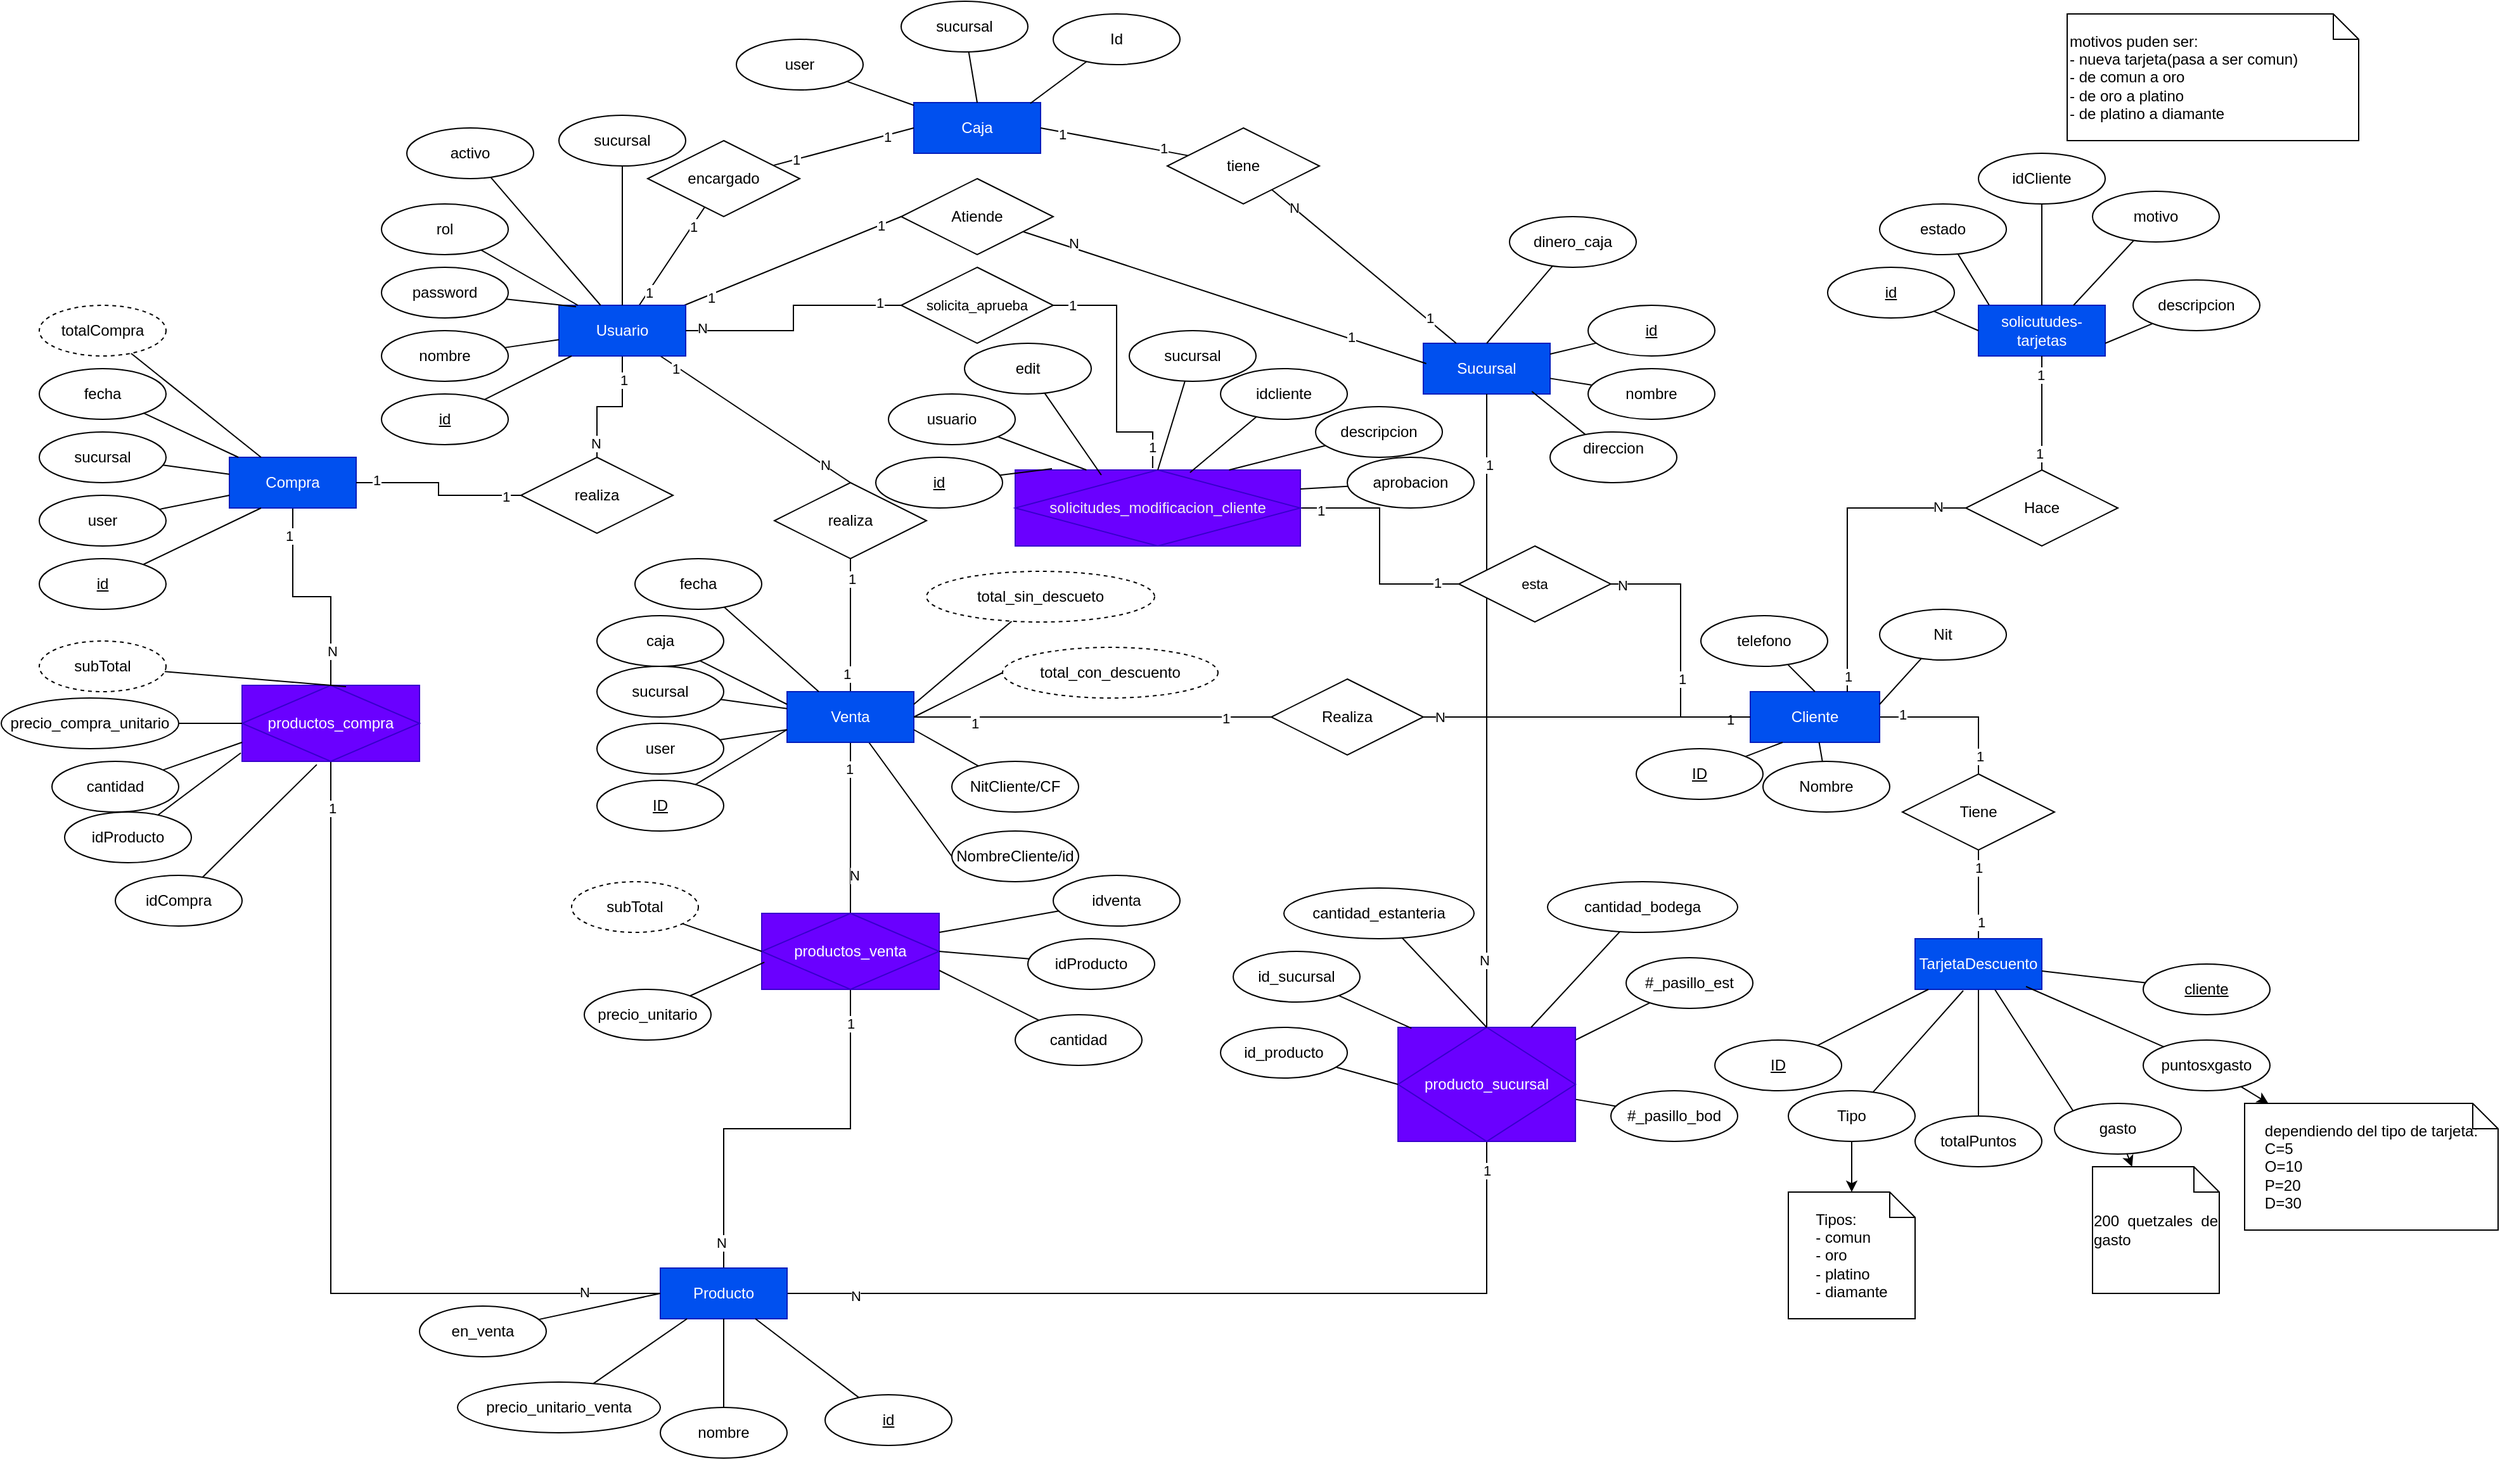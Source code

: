 <mxfile version="24.7.8">
  <diagram name="Página-1" id="VnRuJQQMIhV7WLq5GaHl">
    <mxGraphModel dx="1707" dy="528" grid="1" gridSize="10" guides="1" tooltips="1" connect="1" arrows="1" fold="1" page="1" pageScale="1" pageWidth="827" pageHeight="1169" background="none" math="0" shadow="0">
      <root>
        <mxCell id="0" />
        <mxCell id="1" parent="0" />
        <mxCell id="uw47Q32E1K4mGEDJGdgQ-59" style="edgeStyle=none;rounded=0;orthogonalLoop=1;jettySize=auto;html=1;entryX=0;entryY=0.5;entryDx=0;entryDy=0;endArrow=none;endFill=0;" parent="1" source="uw47Q32E1K4mGEDJGdgQ-2" target="uw47Q32E1K4mGEDJGdgQ-58" edge="1">
          <mxGeometry relative="1" as="geometry" />
        </mxCell>
        <mxCell id="uw47Q32E1K4mGEDJGdgQ-63" value="1" style="edgeLabel;html=1;align=center;verticalAlign=middle;resizable=0;points=[];" parent="uw47Q32E1K4mGEDJGdgQ-59" vertex="1" connectable="0">
          <mxGeometry x="0.812" relative="1" as="geometry">
            <mxPoint as="offset" />
          </mxGeometry>
        </mxCell>
        <mxCell id="uw47Q32E1K4mGEDJGdgQ-64" value="1" style="edgeLabel;html=1;align=center;verticalAlign=middle;resizable=0;points=[];" parent="uw47Q32E1K4mGEDJGdgQ-59" vertex="1" connectable="0">
          <mxGeometry x="-0.765" y="-2" relative="1" as="geometry">
            <mxPoint as="offset" />
          </mxGeometry>
        </mxCell>
        <mxCell id="uw47Q32E1K4mGEDJGdgQ-75" style="edgeStyle=none;rounded=0;orthogonalLoop=1;jettySize=auto;html=1;endArrow=none;endFill=0;" parent="1" source="uw47Q32E1K4mGEDJGdgQ-2" target="uw47Q32E1K4mGEDJGdgQ-74" edge="1">
          <mxGeometry relative="1" as="geometry" />
        </mxCell>
        <mxCell id="uw47Q32E1K4mGEDJGdgQ-77" value="1" style="edgeLabel;html=1;align=center;verticalAlign=middle;resizable=0;points=[];" parent="uw47Q32E1K4mGEDJGdgQ-75" vertex="1" connectable="0">
          <mxGeometry x="-0.733" relative="1" as="geometry">
            <mxPoint as="offset" />
          </mxGeometry>
        </mxCell>
        <mxCell id="uw47Q32E1K4mGEDJGdgQ-78" value="1" style="edgeLabel;html=1;align=center;verticalAlign=middle;resizable=0;points=[];" parent="uw47Q32E1K4mGEDJGdgQ-75" vertex="1" connectable="0">
          <mxGeometry x="0.616" y="-1" relative="1" as="geometry">
            <mxPoint as="offset" />
          </mxGeometry>
        </mxCell>
        <mxCell id="6DrC-KeoKUv5G2Yke6ZD-25" style="rounded=0;orthogonalLoop=1;jettySize=auto;html=1;entryX=0.5;entryY=0;entryDx=0;entryDy=0;edgeStyle=orthogonalEdgeStyle;endArrow=none;endFill=0;" parent="1" source="uw47Q32E1K4mGEDJGdgQ-2" target="6DrC-KeoKUv5G2Yke6ZD-24" edge="1">
          <mxGeometry relative="1" as="geometry" />
        </mxCell>
        <mxCell id="6DrC-KeoKUv5G2Yke6ZD-27" value="1" style="edgeLabel;html=1;align=center;verticalAlign=middle;resizable=0;points=[];" parent="6DrC-KeoKUv5G2Yke6ZD-25" vertex="1" connectable="0">
          <mxGeometry x="-0.627" y="1" relative="1" as="geometry">
            <mxPoint as="offset" />
          </mxGeometry>
        </mxCell>
        <mxCell id="6DrC-KeoKUv5G2Yke6ZD-28" value="N" style="edgeLabel;html=1;align=center;verticalAlign=middle;resizable=0;points=[];" parent="6DrC-KeoKUv5G2Yke6ZD-25" vertex="1" connectable="0">
          <mxGeometry x="0.773" y="-1" relative="1" as="geometry">
            <mxPoint as="offset" />
          </mxGeometry>
        </mxCell>
        <mxCell id="6DrC-KeoKUv5G2Yke6ZD-71" style="rounded=0;orthogonalLoop=1;jettySize=auto;html=1;entryX=0.5;entryY=0;entryDx=0;entryDy=0;endArrow=none;endFill=0;" parent="1" source="uw47Q32E1K4mGEDJGdgQ-2" target="6DrC-KeoKUv5G2Yke6ZD-70" edge="1">
          <mxGeometry relative="1" as="geometry" />
        </mxCell>
        <mxCell id="6DrC-KeoKUv5G2Yke6ZD-73" value="1" style="edgeLabel;html=1;align=center;verticalAlign=middle;resizable=0;points=[];" parent="6DrC-KeoKUv5G2Yke6ZD-71" vertex="1" connectable="0">
          <mxGeometry x="-0.828" y="-2" relative="1" as="geometry">
            <mxPoint y="-1" as="offset" />
          </mxGeometry>
        </mxCell>
        <mxCell id="6DrC-KeoKUv5G2Yke6ZD-74" value="1" style="edgeLabel;html=1;align=center;verticalAlign=middle;resizable=0;points=[];" parent="6DrC-KeoKUv5G2Yke6ZD-71" vertex="1" connectable="0">
          <mxGeometry x="0.72" relative="1" as="geometry">
            <mxPoint as="offset" />
          </mxGeometry>
        </mxCell>
        <mxCell id="6DrC-KeoKUv5G2Yke6ZD-75" value="N" style="edgeLabel;html=1;align=center;verticalAlign=middle;resizable=0;points=[];" parent="6DrC-KeoKUv5G2Yke6ZD-71" vertex="1" connectable="0">
          <mxGeometry x="0.683" y="-2" relative="1" as="geometry">
            <mxPoint x="5" as="offset" />
          </mxGeometry>
        </mxCell>
        <mxCell id="uw47Q32E1K4mGEDJGdgQ-2" value="Usuario" style="whiteSpace=wrap;html=1;align=center;fillColor=#0050ef;strokeColor=#001DBC;fontColor=#ffffff;" parent="1" vertex="1">
          <mxGeometry x="190" y="240" width="100" height="40" as="geometry" />
        </mxCell>
        <mxCell id="uw47Q32E1K4mGEDJGdgQ-6" style="rounded=0;orthogonalLoop=1;jettySize=auto;html=1;endArrow=none;endFill=0;" parent="1" source="uw47Q32E1K4mGEDJGdgQ-3" target="uw47Q32E1K4mGEDJGdgQ-2" edge="1">
          <mxGeometry relative="1" as="geometry" />
        </mxCell>
        <mxCell id="uw47Q32E1K4mGEDJGdgQ-3" value="id" style="ellipse;whiteSpace=wrap;html=1;align=center;fontStyle=4;" parent="1" vertex="1">
          <mxGeometry x="50" y="310" width="100" height="40" as="geometry" />
        </mxCell>
        <mxCell id="uw47Q32E1K4mGEDJGdgQ-7" style="rounded=0;orthogonalLoop=1;jettySize=auto;html=1;endArrow=none;endFill=0;" parent="1" source="uw47Q32E1K4mGEDJGdgQ-4" target="uw47Q32E1K4mGEDJGdgQ-2" edge="1">
          <mxGeometry relative="1" as="geometry" />
        </mxCell>
        <mxCell id="uw47Q32E1K4mGEDJGdgQ-4" value="nombre" style="ellipse;whiteSpace=wrap;html=1;align=center;" parent="1" vertex="1">
          <mxGeometry x="50" y="260" width="100" height="40" as="geometry" />
        </mxCell>
        <mxCell id="uw47Q32E1K4mGEDJGdgQ-5" value="password" style="ellipse;whiteSpace=wrap;html=1;align=center;" parent="1" vertex="1">
          <mxGeometry x="50" y="210" width="100" height="40" as="geometry" />
        </mxCell>
        <mxCell id="uw47Q32E1K4mGEDJGdgQ-8" style="edgeStyle=none;rounded=0;orthogonalLoop=1;jettySize=auto;html=1;entryX=0.135;entryY=0.029;entryDx=0;entryDy=0;entryPerimeter=0;endArrow=none;endFill=0;" parent="1" source="uw47Q32E1K4mGEDJGdgQ-5" target="uw47Q32E1K4mGEDJGdgQ-2" edge="1">
          <mxGeometry relative="1" as="geometry" />
        </mxCell>
        <mxCell id="uw47Q32E1K4mGEDJGdgQ-9" value="Sucursal" style="whiteSpace=wrap;html=1;align=center;fillColor=#0050ef;strokeColor=#001DBC;fontColor=#ffffff;" parent="1" vertex="1">
          <mxGeometry x="872.02" y="270" width="100" height="40" as="geometry" />
        </mxCell>
        <mxCell id="uw47Q32E1K4mGEDJGdgQ-16" style="edgeStyle=none;rounded=0;orthogonalLoop=1;jettySize=auto;html=1;endArrow=none;endFill=0;" parent="1" source="uw47Q32E1K4mGEDJGdgQ-10" target="uw47Q32E1K4mGEDJGdgQ-9" edge="1">
          <mxGeometry relative="1" as="geometry" />
        </mxCell>
        <mxCell id="uw47Q32E1K4mGEDJGdgQ-10" value="id" style="ellipse;whiteSpace=wrap;html=1;align=center;fontStyle=4;" parent="1" vertex="1">
          <mxGeometry x="1002.02" y="240" width="100" height="40" as="geometry" />
        </mxCell>
        <mxCell id="uw47Q32E1K4mGEDJGdgQ-17" style="edgeStyle=none;rounded=0;orthogonalLoop=1;jettySize=auto;html=1;endArrow=none;endFill=0;" parent="1" source="uw47Q32E1K4mGEDJGdgQ-11" target="uw47Q32E1K4mGEDJGdgQ-9" edge="1">
          <mxGeometry relative="1" as="geometry" />
        </mxCell>
        <mxCell id="uw47Q32E1K4mGEDJGdgQ-11" value="nombre" style="ellipse;whiteSpace=wrap;html=1;align=center;" parent="1" vertex="1">
          <mxGeometry x="1002.02" y="290" width="100" height="40" as="geometry" />
        </mxCell>
        <mxCell id="uw47Q32E1K4mGEDJGdgQ-14" style="edgeStyle=none;rounded=0;orthogonalLoop=1;jettySize=auto;html=1;endArrow=none;endFill=0;" parent="1" source="uw47Q32E1K4mGEDJGdgQ-12" target="uw47Q32E1K4mGEDJGdgQ-2" edge="1">
          <mxGeometry relative="1" as="geometry" />
        </mxCell>
        <mxCell id="uw47Q32E1K4mGEDJGdgQ-12" value="rol" style="ellipse;whiteSpace=wrap;html=1;align=center;" parent="1" vertex="1">
          <mxGeometry x="50" y="160" width="100" height="40" as="geometry" />
        </mxCell>
        <mxCell id="uw47Q32E1K4mGEDJGdgQ-15" style="edgeStyle=none;rounded=0;orthogonalLoop=1;jettySize=auto;html=1;entryX=0.5;entryY=0;entryDx=0;entryDy=0;endArrow=none;endFill=0;" parent="1" source="uw47Q32E1K4mGEDJGdgQ-13" target="uw47Q32E1K4mGEDJGdgQ-2" edge="1">
          <mxGeometry relative="1" as="geometry" />
        </mxCell>
        <mxCell id="uw47Q32E1K4mGEDJGdgQ-13" value="sucursal" style="ellipse;whiteSpace=wrap;html=1;align=center;" parent="1" vertex="1">
          <mxGeometry x="190" y="90" width="100" height="40" as="geometry" />
        </mxCell>
        <mxCell id="uw47Q32E1K4mGEDJGdgQ-18" value="direccion&lt;div&gt;&lt;br&gt;&lt;/div&gt;" style="ellipse;whiteSpace=wrap;html=1;align=center;" parent="1" vertex="1">
          <mxGeometry x="972.02" y="340" width="100" height="40" as="geometry" />
        </mxCell>
        <mxCell id="uw47Q32E1K4mGEDJGdgQ-19" style="edgeStyle=none;rounded=0;orthogonalLoop=1;jettySize=auto;html=1;entryX=0.856;entryY=0.949;entryDx=0;entryDy=0;endArrow=none;endFill=0;entryPerimeter=0;" parent="1" source="uw47Q32E1K4mGEDJGdgQ-18" target="uw47Q32E1K4mGEDJGdgQ-9" edge="1">
          <mxGeometry relative="1" as="geometry" />
        </mxCell>
        <mxCell id="uw47Q32E1K4mGEDJGdgQ-50" style="edgeStyle=orthogonalEdgeStyle;rounded=0;orthogonalLoop=1;jettySize=auto;html=1;entryX=0.5;entryY=1;entryDx=0;entryDy=0;endArrow=none;endFill=0;" parent="1" source="uw47Q32E1K4mGEDJGdgQ-20" target="uw47Q32E1K4mGEDJGdgQ-31" edge="1">
          <mxGeometry relative="1" as="geometry" />
        </mxCell>
        <mxCell id="uw47Q32E1K4mGEDJGdgQ-54" value="1" style="edgeLabel;html=1;align=center;verticalAlign=middle;resizable=0;points=[];" parent="uw47Q32E1K4mGEDJGdgQ-50" vertex="1" connectable="0">
          <mxGeometry x="0.931" relative="1" as="geometry">
            <mxPoint as="offset" />
          </mxGeometry>
        </mxCell>
        <mxCell id="uw47Q32E1K4mGEDJGdgQ-56" value="N" style="edgeLabel;html=1;align=center;verticalAlign=middle;resizable=0;points=[];" parent="uw47Q32E1K4mGEDJGdgQ-50" vertex="1" connectable="0">
          <mxGeometry x="-0.839" y="-2" relative="1" as="geometry">
            <mxPoint as="offset" />
          </mxGeometry>
        </mxCell>
        <mxCell id="6DrC-KeoKUv5G2Yke6ZD-18" style="rounded=0;orthogonalLoop=1;jettySize=auto;html=1;entryX=0.5;entryY=1;entryDx=0;entryDy=0;edgeStyle=orthogonalEdgeStyle;endArrow=none;endFill=0;" parent="1" source="uw47Q32E1K4mGEDJGdgQ-20" target="6DrC-KeoKUv5G2Yke6ZD-1" edge="1">
          <mxGeometry relative="1" as="geometry" />
        </mxCell>
        <mxCell id="6DrC-KeoKUv5G2Yke6ZD-20" value="N" style="edgeLabel;html=1;align=center;verticalAlign=middle;resizable=0;points=[];" parent="6DrC-KeoKUv5G2Yke6ZD-18" vertex="1" connectable="0">
          <mxGeometry x="-0.822" y="-1" relative="1" as="geometry">
            <mxPoint as="offset" />
          </mxGeometry>
        </mxCell>
        <mxCell id="6DrC-KeoKUv5G2Yke6ZD-21" value="1" style="edgeLabel;html=1;align=center;verticalAlign=middle;resizable=0;points=[];" parent="6DrC-KeoKUv5G2Yke6ZD-18" vertex="1" connectable="0">
          <mxGeometry x="0.892" y="-1" relative="1" as="geometry">
            <mxPoint as="offset" />
          </mxGeometry>
        </mxCell>
        <mxCell id="6DrC-KeoKUv5G2Yke6ZD-64" style="edgeStyle=orthogonalEdgeStyle;rounded=0;orthogonalLoop=1;jettySize=auto;html=1;entryX=0.5;entryY=1;entryDx=0;entryDy=0;endArrow=none;endFill=0;" parent="1" source="uw47Q32E1K4mGEDJGdgQ-20" target="6DrC-KeoKUv5G2Yke6ZD-46" edge="1">
          <mxGeometry relative="1" as="geometry" />
        </mxCell>
        <mxCell id="6DrC-KeoKUv5G2Yke6ZD-66" value="N" style="edgeLabel;html=1;align=center;verticalAlign=middle;resizable=0;points=[];" parent="6DrC-KeoKUv5G2Yke6ZD-64" vertex="1" connectable="0">
          <mxGeometry x="-0.873" y="2" relative="1" as="geometry">
            <mxPoint as="offset" />
          </mxGeometry>
        </mxCell>
        <mxCell id="6DrC-KeoKUv5G2Yke6ZD-67" value="1" style="edgeLabel;html=1;align=center;verticalAlign=middle;resizable=0;points=[];" parent="6DrC-KeoKUv5G2Yke6ZD-64" vertex="1" connectable="0">
          <mxGeometry x="0.835" relative="1" as="geometry">
            <mxPoint as="offset" />
          </mxGeometry>
        </mxCell>
        <mxCell id="uw47Q32E1K4mGEDJGdgQ-20" value="Producto" style="whiteSpace=wrap;html=1;align=center;fillColor=#0050ef;strokeColor=#001DBC;fontColor=#ffffff;" parent="1" vertex="1">
          <mxGeometry x="270" y="1000" width="100" height="40" as="geometry" />
        </mxCell>
        <mxCell id="uw47Q32E1K4mGEDJGdgQ-26" style="edgeStyle=none;rounded=0;orthogonalLoop=1;jettySize=auto;html=1;entryX=0.75;entryY=1;entryDx=0;entryDy=0;endArrow=none;endFill=0;" parent="1" source="uw47Q32E1K4mGEDJGdgQ-21" target="uw47Q32E1K4mGEDJGdgQ-20" edge="1">
          <mxGeometry relative="1" as="geometry" />
        </mxCell>
        <mxCell id="uw47Q32E1K4mGEDJGdgQ-21" value="id" style="ellipse;whiteSpace=wrap;html=1;align=center;fontStyle=4;" parent="1" vertex="1">
          <mxGeometry x="400" y="1100" width="100" height="40" as="geometry" />
        </mxCell>
        <mxCell id="uw47Q32E1K4mGEDJGdgQ-27" style="edgeStyle=none;rounded=0;orthogonalLoop=1;jettySize=auto;html=1;entryX=0.5;entryY=1;entryDx=0;entryDy=0;endArrow=none;endFill=0;" parent="1" source="uw47Q32E1K4mGEDJGdgQ-23" target="uw47Q32E1K4mGEDJGdgQ-20" edge="1">
          <mxGeometry relative="1" as="geometry" />
        </mxCell>
        <mxCell id="uw47Q32E1K4mGEDJGdgQ-23" value="nombre" style="ellipse;whiteSpace=wrap;html=1;align=center;" parent="1" vertex="1">
          <mxGeometry x="270" y="1110" width="100" height="40" as="geometry" />
        </mxCell>
        <mxCell id="uw47Q32E1K4mGEDJGdgQ-51" style="edgeStyle=orthogonalEdgeStyle;rounded=0;orthogonalLoop=1;jettySize=auto;html=1;entryX=0.5;entryY=1;entryDx=0;entryDy=0;endArrow=none;endFill=0;" parent="1" source="uw47Q32E1K4mGEDJGdgQ-31" target="uw47Q32E1K4mGEDJGdgQ-9" edge="1">
          <mxGeometry relative="1" as="geometry" />
        </mxCell>
        <mxCell id="uw47Q32E1K4mGEDJGdgQ-53" value="1" style="edgeLabel;html=1;align=center;verticalAlign=middle;resizable=0;points=[];" parent="uw47Q32E1K4mGEDJGdgQ-51" vertex="1" connectable="0">
          <mxGeometry x="0.776" y="-2" relative="1" as="geometry">
            <mxPoint as="offset" />
          </mxGeometry>
        </mxCell>
        <mxCell id="uw47Q32E1K4mGEDJGdgQ-57" value="N" style="edgeLabel;html=1;align=center;verticalAlign=middle;resizable=0;points=[];" parent="uw47Q32E1K4mGEDJGdgQ-51" vertex="1" connectable="0">
          <mxGeometry x="-0.788" y="-2" relative="1" as="geometry">
            <mxPoint x="-4" as="offset" />
          </mxGeometry>
        </mxCell>
        <mxCell id="6DrC-KeoKUv5G2Yke6ZD-32" style="rounded=0;orthogonalLoop=1;jettySize=auto;html=1;endArrow=none;endFill=0;" parent="1" source="uw47Q32E1K4mGEDJGdgQ-31" target="6DrC-KeoKUv5G2Yke6ZD-31" edge="1">
          <mxGeometry relative="1" as="geometry" />
        </mxCell>
        <mxCell id="0s6zNgt02iPIuyidKKnf-2" style="rounded=0;orthogonalLoop=1;jettySize=auto;html=1;endArrow=none;endFill=0;" parent="1" source="uw47Q32E1K4mGEDJGdgQ-31" target="0s6zNgt02iPIuyidKKnf-1" edge="1">
          <mxGeometry relative="1" as="geometry" />
        </mxCell>
        <mxCell id="uw47Q32E1K4mGEDJGdgQ-31" value="producto_sucursal" style="shape=associativeEntity;whiteSpace=wrap;html=1;align=center;fillColor=#6a00ff;fontColor=#ffffff;strokeColor=#3700CC;" parent="1" vertex="1">
          <mxGeometry x="852.02" y="810" width="140" height="90" as="geometry" />
        </mxCell>
        <mxCell id="uw47Q32E1K4mGEDJGdgQ-37" style="edgeStyle=none;rounded=0;orthogonalLoop=1;jettySize=auto;html=1;entryX=0;entryY=0.5;entryDx=0;entryDy=0;endArrow=none;endFill=0;" parent="1" source="uw47Q32E1K4mGEDJGdgQ-33" target="uw47Q32E1K4mGEDJGdgQ-31" edge="1">
          <mxGeometry relative="1" as="geometry" />
        </mxCell>
        <mxCell id="uw47Q32E1K4mGEDJGdgQ-33" value="id_producto" style="ellipse;whiteSpace=wrap;html=1;align=center;" parent="1" vertex="1">
          <mxGeometry x="712.02" y="810" width="100" height="40" as="geometry" />
        </mxCell>
        <mxCell id="uw47Q32E1K4mGEDJGdgQ-38" style="edgeStyle=none;rounded=0;orthogonalLoop=1;jettySize=auto;html=1;entryX=0.076;entryY=0.008;entryDx=0;entryDy=0;endArrow=none;endFill=0;entryPerimeter=0;" parent="1" source="uw47Q32E1K4mGEDJGdgQ-34" target="uw47Q32E1K4mGEDJGdgQ-31" edge="1">
          <mxGeometry relative="1" as="geometry" />
        </mxCell>
        <mxCell id="uw47Q32E1K4mGEDJGdgQ-34" value="id_sucursal" style="ellipse;whiteSpace=wrap;html=1;align=center;" parent="1" vertex="1">
          <mxGeometry x="722.02" y="750" width="100" height="40" as="geometry" />
        </mxCell>
        <mxCell id="uw47Q32E1K4mGEDJGdgQ-40" style="edgeStyle=none;rounded=0;orthogonalLoop=1;jettySize=auto;html=1;entryX=0.5;entryY=0;entryDx=0;entryDy=0;endArrow=none;endFill=0;" parent="1" source="uw47Q32E1K4mGEDJGdgQ-36" target="uw47Q32E1K4mGEDJGdgQ-31" edge="1">
          <mxGeometry relative="1" as="geometry" />
        </mxCell>
        <mxCell id="uw47Q32E1K4mGEDJGdgQ-36" value="cantidad_estanteria" style="ellipse;whiteSpace=wrap;html=1;align=center;" parent="1" vertex="1">
          <mxGeometry x="762.02" y="700" width="150" height="40" as="geometry" />
        </mxCell>
        <mxCell id="uw47Q32E1K4mGEDJGdgQ-45" value="cantidad_bodega" style="ellipse;whiteSpace=wrap;html=1;align=center;" parent="1" vertex="1">
          <mxGeometry x="970" y="695" width="150" height="40" as="geometry" />
        </mxCell>
        <mxCell id="uw47Q32E1K4mGEDJGdgQ-46" style="edgeStyle=none;rounded=0;orthogonalLoop=1;jettySize=auto;html=1;endArrow=none;endFill=0;entryX=0.75;entryY=0;entryDx=0;entryDy=0;" parent="1" source="uw47Q32E1K4mGEDJGdgQ-45" target="uw47Q32E1K4mGEDJGdgQ-31" edge="1">
          <mxGeometry relative="1" as="geometry">
            <mxPoint x="962.02" y="800" as="targetPoint" />
          </mxGeometry>
        </mxCell>
        <mxCell id="uw47Q32E1K4mGEDJGdgQ-48" value="precio_unitario_venta" style="ellipse;whiteSpace=wrap;html=1;align=center;" parent="1" vertex="1">
          <mxGeometry x="110" y="1090" width="160" height="40" as="geometry" />
        </mxCell>
        <mxCell id="uw47Q32E1K4mGEDJGdgQ-49" style="edgeStyle=none;rounded=0;orthogonalLoop=1;jettySize=auto;html=1;endArrow=none;endFill=0;" parent="1" source="uw47Q32E1K4mGEDJGdgQ-48" target="uw47Q32E1K4mGEDJGdgQ-20" edge="1">
          <mxGeometry relative="1" as="geometry" />
        </mxCell>
        <mxCell id="uw47Q32E1K4mGEDJGdgQ-58" value="Atiende" style="shape=rhombus;perimeter=rhombusPerimeter;whiteSpace=wrap;html=1;align=center;" parent="1" vertex="1">
          <mxGeometry x="460" y="140" width="120" height="60" as="geometry" />
        </mxCell>
        <mxCell id="uw47Q32E1K4mGEDJGdgQ-60" style="edgeStyle=none;rounded=0;orthogonalLoop=1;jettySize=auto;html=1;entryX=0.023;entryY=0.4;entryDx=0;entryDy=0;entryPerimeter=0;endArrow=none;endFill=0;" parent="1" source="uw47Q32E1K4mGEDJGdgQ-58" target="uw47Q32E1K4mGEDJGdgQ-9" edge="1">
          <mxGeometry relative="1" as="geometry" />
        </mxCell>
        <mxCell id="uw47Q32E1K4mGEDJGdgQ-62" value="N" style="edgeLabel;html=1;align=center;verticalAlign=middle;resizable=0;points=[];" parent="uw47Q32E1K4mGEDJGdgQ-60" vertex="1" connectable="0">
          <mxGeometry x="-0.791" y="-2" relative="1" as="geometry">
            <mxPoint x="7" y="-4" as="offset" />
          </mxGeometry>
        </mxCell>
        <mxCell id="uw47Q32E1K4mGEDJGdgQ-65" value="1" style="edgeLabel;html=1;align=center;verticalAlign=middle;resizable=0;points=[];" parent="uw47Q32E1K4mGEDJGdgQ-60" vertex="1" connectable="0">
          <mxGeometry x="0.619" y="2" relative="1" as="geometry">
            <mxPoint as="offset" />
          </mxGeometry>
        </mxCell>
        <mxCell id="uw47Q32E1K4mGEDJGdgQ-67" value="Caja" style="whiteSpace=wrap;html=1;align=center;fillColor=#0050ef;fontColor=#ffffff;strokeColor=#001DBC;" parent="1" vertex="1">
          <mxGeometry x="470" y="80" width="100" height="40" as="geometry" />
        </mxCell>
        <mxCell id="uw47Q32E1K4mGEDJGdgQ-68" value="Id" style="ellipse;whiteSpace=wrap;html=1;align=center;" parent="1" vertex="1">
          <mxGeometry x="580" y="10" width="100" height="40" as="geometry" />
        </mxCell>
        <mxCell id="uw47Q32E1K4mGEDJGdgQ-72" style="edgeStyle=none;rounded=0;orthogonalLoop=1;jettySize=auto;html=1;entryX=0.5;entryY=0;entryDx=0;entryDy=0;endArrow=none;endFill=0;" parent="1" source="uw47Q32E1K4mGEDJGdgQ-69" target="uw47Q32E1K4mGEDJGdgQ-67" edge="1">
          <mxGeometry relative="1" as="geometry" />
        </mxCell>
        <mxCell id="uw47Q32E1K4mGEDJGdgQ-69" value="sucursal" style="ellipse;whiteSpace=wrap;html=1;align=center;" parent="1" vertex="1">
          <mxGeometry x="460" width="100" height="40" as="geometry" />
        </mxCell>
        <mxCell id="uw47Q32E1K4mGEDJGdgQ-71" style="edgeStyle=none;rounded=0;orthogonalLoop=1;jettySize=auto;html=1;endArrow=none;endFill=0;" parent="1" source="uw47Q32E1K4mGEDJGdgQ-70" target="uw47Q32E1K4mGEDJGdgQ-67" edge="1">
          <mxGeometry relative="1" as="geometry" />
        </mxCell>
        <mxCell id="uw47Q32E1K4mGEDJGdgQ-70" value="user" style="ellipse;whiteSpace=wrap;html=1;align=center;" parent="1" vertex="1">
          <mxGeometry x="330" y="30" width="100" height="40" as="geometry" />
        </mxCell>
        <mxCell id="uw47Q32E1K4mGEDJGdgQ-73" style="edgeStyle=none;rounded=0;orthogonalLoop=1;jettySize=auto;html=1;entryX=0.919;entryY=0.016;entryDx=0;entryDy=0;entryPerimeter=0;endArrow=none;endFill=0;" parent="1" source="uw47Q32E1K4mGEDJGdgQ-68" target="uw47Q32E1K4mGEDJGdgQ-67" edge="1">
          <mxGeometry relative="1" as="geometry" />
        </mxCell>
        <mxCell id="uw47Q32E1K4mGEDJGdgQ-76" style="edgeStyle=none;rounded=0;orthogonalLoop=1;jettySize=auto;html=1;entryX=0;entryY=0.5;entryDx=0;entryDy=0;endArrow=none;endFill=0;" parent="1" source="uw47Q32E1K4mGEDJGdgQ-74" target="uw47Q32E1K4mGEDJGdgQ-67" edge="1">
          <mxGeometry relative="1" as="geometry" />
        </mxCell>
        <mxCell id="uw47Q32E1K4mGEDJGdgQ-79" value="1" style="edgeLabel;html=1;align=center;verticalAlign=middle;resizable=0;points=[];" parent="uw47Q32E1K4mGEDJGdgQ-76" vertex="1" connectable="0">
          <mxGeometry x="-0.687" relative="1" as="geometry">
            <mxPoint as="offset" />
          </mxGeometry>
        </mxCell>
        <mxCell id="uw47Q32E1K4mGEDJGdgQ-80" value="1" style="edgeLabel;html=1;align=center;verticalAlign=middle;resizable=0;points=[];" parent="uw47Q32E1K4mGEDJGdgQ-76" vertex="1" connectable="0">
          <mxGeometry x="0.623" y="-1" relative="1" as="geometry">
            <mxPoint as="offset" />
          </mxGeometry>
        </mxCell>
        <mxCell id="uw47Q32E1K4mGEDJGdgQ-74" value="encargado" style="shape=rhombus;perimeter=rhombusPerimeter;whiteSpace=wrap;html=1;align=center;" parent="1" vertex="1">
          <mxGeometry x="260" y="110" width="120" height="60" as="geometry" />
        </mxCell>
        <mxCell id="uw47Q32E1K4mGEDJGdgQ-82" style="edgeStyle=none;rounded=0;orthogonalLoop=1;jettySize=auto;html=1;endArrow=none;endFill=0;" parent="1" source="uw47Q32E1K4mGEDJGdgQ-81" target="uw47Q32E1K4mGEDJGdgQ-9" edge="1">
          <mxGeometry relative="1" as="geometry" />
        </mxCell>
        <mxCell id="uw47Q32E1K4mGEDJGdgQ-84" value="1" style="edgeLabel;html=1;align=center;verticalAlign=middle;resizable=0;points=[];" parent="uw47Q32E1K4mGEDJGdgQ-82" vertex="1" connectable="0">
          <mxGeometry x="0.695" y="2" relative="1" as="geometry">
            <mxPoint as="offset" />
          </mxGeometry>
        </mxCell>
        <mxCell id="uw47Q32E1K4mGEDJGdgQ-85" value="N" style="edgeLabel;html=1;align=center;verticalAlign=middle;resizable=0;points=[];" parent="uw47Q32E1K4mGEDJGdgQ-82" vertex="1" connectable="0">
          <mxGeometry x="-0.763" relative="1" as="geometry">
            <mxPoint as="offset" />
          </mxGeometry>
        </mxCell>
        <mxCell id="uw47Q32E1K4mGEDJGdgQ-83" style="edgeStyle=none;rounded=0;orthogonalLoop=1;jettySize=auto;html=1;entryX=1;entryY=0.5;entryDx=0;entryDy=0;endArrow=none;endFill=0;" parent="1" source="uw47Q32E1K4mGEDJGdgQ-81" target="uw47Q32E1K4mGEDJGdgQ-67" edge="1">
          <mxGeometry relative="1" as="geometry" />
        </mxCell>
        <mxCell id="uw47Q32E1K4mGEDJGdgQ-86" value="1" style="edgeLabel;html=1;align=center;verticalAlign=middle;resizable=0;points=[];" parent="uw47Q32E1K4mGEDJGdgQ-83" vertex="1" connectable="0">
          <mxGeometry x="0.702" y="2" relative="1" as="geometry">
            <mxPoint as="offset" />
          </mxGeometry>
        </mxCell>
        <mxCell id="uw47Q32E1K4mGEDJGdgQ-87" value="1" style="edgeLabel;html=1;align=center;verticalAlign=middle;resizable=0;points=[];" parent="uw47Q32E1K4mGEDJGdgQ-83" vertex="1" connectable="0">
          <mxGeometry x="-0.659" y="-2" relative="1" as="geometry">
            <mxPoint as="offset" />
          </mxGeometry>
        </mxCell>
        <mxCell id="uw47Q32E1K4mGEDJGdgQ-81" value="tiene" style="shape=rhombus;perimeter=rhombusPerimeter;whiteSpace=wrap;html=1;align=center;" parent="1" vertex="1">
          <mxGeometry x="670" y="100" width="120" height="60" as="geometry" />
        </mxCell>
        <mxCell id="6DrC-KeoKUv5G2Yke6ZD-19" style="rounded=0;orthogonalLoop=1;jettySize=auto;html=1;entryX=0.5;entryY=0;entryDx=0;entryDy=0;edgeStyle=orthogonalEdgeStyle;endArrow=none;endFill=0;" parent="1" source="uw47Q32E1K4mGEDJGdgQ-88" target="6DrC-KeoKUv5G2Yke6ZD-1" edge="1">
          <mxGeometry relative="1" as="geometry" />
        </mxCell>
        <mxCell id="6DrC-KeoKUv5G2Yke6ZD-22" value="1" style="edgeLabel;html=1;align=center;verticalAlign=middle;resizable=0;points=[];" parent="6DrC-KeoKUv5G2Yke6ZD-19" vertex="1" connectable="0">
          <mxGeometry x="-0.741" y="-3" relative="1" as="geometry">
            <mxPoint as="offset" />
          </mxGeometry>
        </mxCell>
        <mxCell id="6DrC-KeoKUv5G2Yke6ZD-23" value="N" style="edgeLabel;html=1;align=center;verticalAlign=middle;resizable=0;points=[];" parent="6DrC-KeoKUv5G2Yke6ZD-19" vertex="1" connectable="0">
          <mxGeometry x="0.682" y="1" relative="1" as="geometry">
            <mxPoint as="offset" />
          </mxGeometry>
        </mxCell>
        <mxCell id="uw47Q32E1K4mGEDJGdgQ-88" value="Compra" style="whiteSpace=wrap;html=1;align=center;fillColor=#0050ef;strokeColor=#001DBC;fontColor=#ffffff;" parent="1" vertex="1">
          <mxGeometry x="-70" y="360" width="100" height="40" as="geometry" />
        </mxCell>
        <mxCell id="uw47Q32E1K4mGEDJGdgQ-98" style="edgeStyle=none;rounded=0;orthogonalLoop=1;jettySize=auto;html=1;entryX=0.25;entryY=1;entryDx=0;entryDy=0;endArrow=none;endFill=0;" parent="1" source="uw47Q32E1K4mGEDJGdgQ-89" target="uw47Q32E1K4mGEDJGdgQ-88" edge="1">
          <mxGeometry relative="1" as="geometry" />
        </mxCell>
        <mxCell id="uw47Q32E1K4mGEDJGdgQ-89" value="id" style="ellipse;whiteSpace=wrap;html=1;align=center;fontStyle=4;" parent="1" vertex="1">
          <mxGeometry x="-220" y="440" width="100" height="40" as="geometry" />
        </mxCell>
        <mxCell id="uw47Q32E1K4mGEDJGdgQ-97" style="edgeStyle=none;rounded=0;orthogonalLoop=1;jettySize=auto;html=1;endArrow=none;endFill=0;" parent="1" source="uw47Q32E1K4mGEDJGdgQ-90" target="uw47Q32E1K4mGEDJGdgQ-88" edge="1">
          <mxGeometry relative="1" as="geometry" />
        </mxCell>
        <mxCell id="uw47Q32E1K4mGEDJGdgQ-90" value="user" style="ellipse;whiteSpace=wrap;html=1;align=center;" parent="1" vertex="1">
          <mxGeometry x="-220" y="390" width="100" height="40" as="geometry" />
        </mxCell>
        <mxCell id="uw47Q32E1K4mGEDJGdgQ-96" style="edgeStyle=none;rounded=0;orthogonalLoop=1;jettySize=auto;html=1;endArrow=none;endFill=0;" parent="1" source="uw47Q32E1K4mGEDJGdgQ-91" target="uw47Q32E1K4mGEDJGdgQ-88" edge="1">
          <mxGeometry relative="1" as="geometry" />
        </mxCell>
        <mxCell id="uw47Q32E1K4mGEDJGdgQ-91" value="sucursal" style="ellipse;whiteSpace=wrap;html=1;align=center;" parent="1" vertex="1">
          <mxGeometry x="-220" y="340" width="100" height="40" as="geometry" />
        </mxCell>
        <mxCell id="uw47Q32E1K4mGEDJGdgQ-95" style="edgeStyle=none;rounded=0;orthogonalLoop=1;jettySize=auto;html=1;endArrow=none;endFill=0;" parent="1" source="uw47Q32E1K4mGEDJGdgQ-92" target="uw47Q32E1K4mGEDJGdgQ-88" edge="1">
          <mxGeometry relative="1" as="geometry" />
        </mxCell>
        <mxCell id="uw47Q32E1K4mGEDJGdgQ-92" value="fecha" style="ellipse;whiteSpace=wrap;html=1;align=center;" parent="1" vertex="1">
          <mxGeometry x="-220" y="290" width="100" height="40" as="geometry" />
        </mxCell>
        <mxCell id="6DrC-KeoKUv5G2Yke6ZD-1" value="productos_compra" style="shape=associativeEntity;whiteSpace=wrap;html=1;align=center;fillColor=#6a00ff;fontColor=#ffffff;strokeColor=#3700CC;" parent="1" vertex="1">
          <mxGeometry x="-60" y="540" width="140" height="60" as="geometry" />
        </mxCell>
        <mxCell id="6DrC-KeoKUv5G2Yke6ZD-12" style="rounded=0;orthogonalLoop=1;jettySize=auto;html=1;entryX=0.421;entryY=1.043;entryDx=0;entryDy=0;endArrow=none;endFill=0;entryPerimeter=0;" parent="1" source="6DrC-KeoKUv5G2Yke6ZD-3" target="6DrC-KeoKUv5G2Yke6ZD-1" edge="1">
          <mxGeometry relative="1" as="geometry" />
        </mxCell>
        <mxCell id="6DrC-KeoKUv5G2Yke6ZD-3" value="idCompra" style="ellipse;whiteSpace=wrap;html=1;align=center;" parent="1" vertex="1">
          <mxGeometry x="-160" y="690" width="100" height="40" as="geometry" />
        </mxCell>
        <mxCell id="6DrC-KeoKUv5G2Yke6ZD-13" style="rounded=0;orthogonalLoop=1;jettySize=auto;html=1;entryX=-0.007;entryY=0.889;entryDx=0;entryDy=0;endArrow=none;endFill=0;entryPerimeter=0;" parent="1" source="6DrC-KeoKUv5G2Yke6ZD-4" target="6DrC-KeoKUv5G2Yke6ZD-1" edge="1">
          <mxGeometry relative="1" as="geometry" />
        </mxCell>
        <mxCell id="6DrC-KeoKUv5G2Yke6ZD-4" value="idProducto" style="ellipse;whiteSpace=wrap;html=1;align=center;" parent="1" vertex="1">
          <mxGeometry x="-200" y="640" width="100" height="40" as="geometry" />
        </mxCell>
        <mxCell id="6DrC-KeoKUv5G2Yke6ZD-5" value="cantidad" style="ellipse;whiteSpace=wrap;html=1;align=center;" parent="1" vertex="1">
          <mxGeometry x="-210" y="600" width="100" height="40" as="geometry" />
        </mxCell>
        <mxCell id="6DrC-KeoKUv5G2Yke6ZD-8" value="subTotal" style="ellipse;whiteSpace=wrap;html=1;align=center;dashed=1;" parent="1" vertex="1">
          <mxGeometry x="-220" y="505" width="100" height="40" as="geometry" />
        </mxCell>
        <mxCell id="6DrC-KeoKUv5G2Yke6ZD-11" style="rounded=0;orthogonalLoop=1;jettySize=auto;html=1;endArrow=none;endFill=0;" parent="1" source="6DrC-KeoKUv5G2Yke6ZD-10" target="uw47Q32E1K4mGEDJGdgQ-88" edge="1">
          <mxGeometry relative="1" as="geometry" />
        </mxCell>
        <mxCell id="6DrC-KeoKUv5G2Yke6ZD-10" value="totalCompra" style="ellipse;whiteSpace=wrap;html=1;align=center;dashed=1;" parent="1" vertex="1">
          <mxGeometry x="-220" y="240" width="100" height="40" as="geometry" />
        </mxCell>
        <mxCell id="6DrC-KeoKUv5G2Yke6ZD-14" style="rounded=0;orthogonalLoop=1;jettySize=auto;html=1;endArrow=none;endFill=0;entryX=0;entryY=0.75;entryDx=0;entryDy=0;" parent="1" source="6DrC-KeoKUv5G2Yke6ZD-5" target="6DrC-KeoKUv5G2Yke6ZD-1" edge="1">
          <mxGeometry relative="1" as="geometry">
            <mxPoint x="-30" y="540" as="targetPoint" />
          </mxGeometry>
        </mxCell>
        <mxCell id="6DrC-KeoKUv5G2Yke6ZD-15" style="rounded=0;orthogonalLoop=1;jettySize=auto;html=1;entryX=0.586;entryY=0.017;entryDx=0;entryDy=0;entryPerimeter=0;endArrow=none;endFill=0;" parent="1" source="6DrC-KeoKUv5G2Yke6ZD-8" target="6DrC-KeoKUv5G2Yke6ZD-1" edge="1">
          <mxGeometry relative="1" as="geometry" />
        </mxCell>
        <mxCell id="6DrC-KeoKUv5G2Yke6ZD-17" style="rounded=0;orthogonalLoop=1;jettySize=auto;html=1;entryX=0;entryY=0.5;entryDx=0;entryDy=0;endArrow=none;endFill=0;" parent="1" source="6DrC-KeoKUv5G2Yke6ZD-16" target="6DrC-KeoKUv5G2Yke6ZD-1" edge="1">
          <mxGeometry relative="1" as="geometry" />
        </mxCell>
        <mxCell id="6DrC-KeoKUv5G2Yke6ZD-16" value="precio_compra_unitario" style="ellipse;whiteSpace=wrap;html=1;align=center;" parent="1" vertex="1">
          <mxGeometry x="-250" y="550" width="140" height="40" as="geometry" />
        </mxCell>
        <mxCell id="6DrC-KeoKUv5G2Yke6ZD-24" value="realiza" style="shape=rhombus;perimeter=rhombusPerimeter;whiteSpace=wrap;html=1;align=center;" parent="1" vertex="1">
          <mxGeometry x="160" y="360" width="120" height="60" as="geometry" />
        </mxCell>
        <mxCell id="6DrC-KeoKUv5G2Yke6ZD-26" style="rounded=0;orthogonalLoop=1;jettySize=auto;html=1;edgeStyle=orthogonalEdgeStyle;endArrow=none;endFill=0;" parent="1" source="uw47Q32E1K4mGEDJGdgQ-88" target="6DrC-KeoKUv5G2Yke6ZD-24" edge="1">
          <mxGeometry relative="1" as="geometry" />
        </mxCell>
        <mxCell id="6DrC-KeoKUv5G2Yke6ZD-29" value="1" style="edgeLabel;html=1;align=center;verticalAlign=middle;resizable=0;points=[];" parent="6DrC-KeoKUv5G2Yke6ZD-26" vertex="1" connectable="0">
          <mxGeometry x="-0.771" y="2" relative="1" as="geometry">
            <mxPoint as="offset" />
          </mxGeometry>
        </mxCell>
        <mxCell id="6DrC-KeoKUv5G2Yke6ZD-30" value="1" style="edgeLabel;html=1;align=center;verticalAlign=middle;resizable=0;points=[];" parent="6DrC-KeoKUv5G2Yke6ZD-26" vertex="1" connectable="0">
          <mxGeometry x="0.824" y="-1" relative="1" as="geometry">
            <mxPoint as="offset" />
          </mxGeometry>
        </mxCell>
        <mxCell id="6DrC-KeoKUv5G2Yke6ZD-31" value="#_pasillo_est" style="ellipse;whiteSpace=wrap;html=1;align=center;" parent="1" vertex="1">
          <mxGeometry x="1032.02" y="755" width="100" height="40" as="geometry" />
        </mxCell>
        <mxCell id="6DrC-KeoKUv5G2Yke6ZD-65" style="edgeStyle=orthogonalEdgeStyle;rounded=0;orthogonalLoop=1;jettySize=auto;html=1;entryX=0.5;entryY=0;entryDx=0;entryDy=0;endArrow=none;endFill=0;" parent="1" source="6DrC-KeoKUv5G2Yke6ZD-33" target="6DrC-KeoKUv5G2Yke6ZD-46" edge="1">
          <mxGeometry relative="1" as="geometry" />
        </mxCell>
        <mxCell id="6DrC-KeoKUv5G2Yke6ZD-68" value="N" style="edgeLabel;html=1;align=center;verticalAlign=middle;resizable=0;points=[];" parent="6DrC-KeoKUv5G2Yke6ZD-65" vertex="1" connectable="0">
          <mxGeometry x="0.551" y="3" relative="1" as="geometry">
            <mxPoint as="offset" />
          </mxGeometry>
        </mxCell>
        <mxCell id="6DrC-KeoKUv5G2Yke6ZD-69" value="1" style="edgeLabel;html=1;align=center;verticalAlign=middle;resizable=0;points=[];" parent="6DrC-KeoKUv5G2Yke6ZD-65" vertex="1" connectable="0">
          <mxGeometry x="-0.7" y="-1" relative="1" as="geometry">
            <mxPoint as="offset" />
          </mxGeometry>
        </mxCell>
        <mxCell id="6DrC-KeoKUv5G2Yke6ZD-72" style="edgeStyle=orthogonalEdgeStyle;rounded=0;orthogonalLoop=1;jettySize=auto;html=1;endArrow=none;endFill=0;" parent="1" source="6DrC-KeoKUv5G2Yke6ZD-33" target="6DrC-KeoKUv5G2Yke6ZD-70" edge="1">
          <mxGeometry relative="1" as="geometry" />
        </mxCell>
        <mxCell id="6DrC-KeoKUv5G2Yke6ZD-76" value="1" style="edgeLabel;html=1;align=center;verticalAlign=middle;resizable=0;points=[];" parent="6DrC-KeoKUv5G2Yke6ZD-72" vertex="1" connectable="0">
          <mxGeometry x="0.695" y="-1" relative="1" as="geometry">
            <mxPoint as="offset" />
          </mxGeometry>
        </mxCell>
        <mxCell id="6DrC-KeoKUv5G2Yke6ZD-77" value="1" style="edgeLabel;html=1;align=center;verticalAlign=middle;resizable=0;points=[];" parent="6DrC-KeoKUv5G2Yke6ZD-72" vertex="1" connectable="0">
          <mxGeometry x="-0.733" y="3" relative="1" as="geometry">
            <mxPoint as="offset" />
          </mxGeometry>
        </mxCell>
        <mxCell id="6DrC-KeoKUv5G2Yke6ZD-79" style="rounded=0;orthogonalLoop=1;jettySize=auto;html=1;entryX=0;entryY=0.5;entryDx=0;entryDy=0;endArrow=none;endFill=0;" parent="1" source="6DrC-KeoKUv5G2Yke6ZD-33" target="6DrC-KeoKUv5G2Yke6ZD-78" edge="1">
          <mxGeometry relative="1" as="geometry" />
        </mxCell>
        <mxCell id="6DrC-KeoKUv5G2Yke6ZD-33" value="Venta" style="whiteSpace=wrap;html=1;align=center;fillColor=#0050ef;strokeColor=#001DBC;fontColor=#ffffff;" parent="1" vertex="1">
          <mxGeometry x="370" y="545" width="100" height="40" as="geometry" />
        </mxCell>
        <mxCell id="6DrC-KeoKUv5G2Yke6ZD-43" style="rounded=0;orthogonalLoop=1;jettySize=auto;html=1;entryX=0;entryY=0.75;entryDx=0;entryDy=0;endArrow=none;endFill=0;" parent="1" source="6DrC-KeoKUv5G2Yke6ZD-34" target="6DrC-KeoKUv5G2Yke6ZD-33" edge="1">
          <mxGeometry relative="1" as="geometry" />
        </mxCell>
        <mxCell id="6DrC-KeoKUv5G2Yke6ZD-34" value="&lt;u&gt;ID&lt;/u&gt;" style="ellipse;whiteSpace=wrap;html=1;align=center;" parent="1" vertex="1">
          <mxGeometry x="220" y="615" width="100" height="40" as="geometry" />
        </mxCell>
        <mxCell id="6DrC-KeoKUv5G2Yke6ZD-42" style="rounded=0;orthogonalLoop=1;jettySize=auto;html=1;entryX=0;entryY=0.75;entryDx=0;entryDy=0;endArrow=none;endFill=0;" parent="1" source="6DrC-KeoKUv5G2Yke6ZD-35" target="6DrC-KeoKUv5G2Yke6ZD-33" edge="1">
          <mxGeometry relative="1" as="geometry" />
        </mxCell>
        <mxCell id="6DrC-KeoKUv5G2Yke6ZD-35" value="user" style="ellipse;whiteSpace=wrap;html=1;align=center;" parent="1" vertex="1">
          <mxGeometry x="220" y="570" width="100" height="40" as="geometry" />
        </mxCell>
        <mxCell id="6DrC-KeoKUv5G2Yke6ZD-41" style="rounded=0;orthogonalLoop=1;jettySize=auto;html=1;endArrow=none;endFill=0;" parent="1" source="6DrC-KeoKUv5G2Yke6ZD-36" target="6DrC-KeoKUv5G2Yke6ZD-33" edge="1">
          <mxGeometry relative="1" as="geometry" />
        </mxCell>
        <mxCell id="6DrC-KeoKUv5G2Yke6ZD-36" value="sucursal" style="ellipse;whiteSpace=wrap;html=1;align=center;" parent="1" vertex="1">
          <mxGeometry x="220" y="525" width="100" height="40" as="geometry" />
        </mxCell>
        <mxCell id="6DrC-KeoKUv5G2Yke6ZD-40" style="rounded=0;orthogonalLoop=1;jettySize=auto;html=1;entryX=0.25;entryY=0;entryDx=0;entryDy=0;endArrow=none;endFill=0;" parent="1" source="6DrC-KeoKUv5G2Yke6ZD-37" target="6DrC-KeoKUv5G2Yke6ZD-33" edge="1">
          <mxGeometry relative="1" as="geometry" />
        </mxCell>
        <mxCell id="6DrC-KeoKUv5G2Yke6ZD-37" value="fecha" style="ellipse;whiteSpace=wrap;html=1;align=center;" parent="1" vertex="1">
          <mxGeometry x="250" y="440" width="100" height="40" as="geometry" />
        </mxCell>
        <mxCell id="6DrC-KeoKUv5G2Yke6ZD-44" style="rounded=0;orthogonalLoop=1;jettySize=auto;html=1;entryX=1;entryY=0.25;entryDx=0;entryDy=0;endArrow=none;endFill=0;" parent="1" source="6DrC-KeoKUv5G2Yke6ZD-38" target="6DrC-KeoKUv5G2Yke6ZD-33" edge="1">
          <mxGeometry relative="1" as="geometry" />
        </mxCell>
        <mxCell id="6DrC-KeoKUv5G2Yke6ZD-38" value="total_sin_descueto" style="ellipse;whiteSpace=wrap;html=1;align=center;dashed=1;" parent="1" vertex="1">
          <mxGeometry x="480" y="450" width="180" height="40" as="geometry" />
        </mxCell>
        <mxCell id="6DrC-KeoKUv5G2Yke6ZD-45" style="rounded=0;orthogonalLoop=1;jettySize=auto;html=1;entryX=1;entryY=0.5;entryDx=0;entryDy=0;endArrow=none;endFill=0;exitX=0;exitY=0.5;exitDx=0;exitDy=0;" parent="1" source="6DrC-KeoKUv5G2Yke6ZD-112" target="6DrC-KeoKUv5G2Yke6ZD-33" edge="1">
          <mxGeometry relative="1" as="geometry">
            <mxPoint x="549.246" y="541.587" as="sourcePoint" />
          </mxGeometry>
        </mxCell>
        <mxCell id="6DrC-KeoKUv5G2Yke6ZD-46" value="productos_venta" style="shape=associativeEntity;whiteSpace=wrap;html=1;align=center;fillColor=#6a00ff;fontColor=#ffffff;strokeColor=#3700CC;" parent="1" vertex="1">
          <mxGeometry x="350" y="720" width="140" height="60" as="geometry" />
        </mxCell>
        <mxCell id="6DrC-KeoKUv5G2Yke6ZD-48" style="rounded=0;orthogonalLoop=1;jettySize=auto;html=1;entryX=1;entryY=0.75;entryDx=0;entryDy=0;endArrow=none;endFill=0;" parent="1" source="6DrC-KeoKUv5G2Yke6ZD-47" target="6DrC-KeoKUv5G2Yke6ZD-33" edge="1">
          <mxGeometry relative="1" as="geometry" />
        </mxCell>
        <mxCell id="6DrC-KeoKUv5G2Yke6ZD-47" value="NitCliente/CF" style="ellipse;whiteSpace=wrap;html=1;align=center;" parent="1" vertex="1">
          <mxGeometry x="500" y="600" width="100" height="40" as="geometry" />
        </mxCell>
        <mxCell id="6DrC-KeoKUv5G2Yke6ZD-61" style="rounded=0;orthogonalLoop=1;jettySize=auto;html=1;entryX=1;entryY=0.25;entryDx=0;entryDy=0;endArrow=none;endFill=0;" parent="1" source="6DrC-KeoKUv5G2Yke6ZD-49" target="6DrC-KeoKUv5G2Yke6ZD-46" edge="1">
          <mxGeometry relative="1" as="geometry" />
        </mxCell>
        <mxCell id="6DrC-KeoKUv5G2Yke6ZD-49" value="idventa" style="ellipse;whiteSpace=wrap;html=1;align=center;" parent="1" vertex="1">
          <mxGeometry x="580" y="690" width="100" height="40" as="geometry" />
        </mxCell>
        <mxCell id="6DrC-KeoKUv5G2Yke6ZD-62" style="rounded=0;orthogonalLoop=1;jettySize=auto;html=1;entryX=1;entryY=0.5;entryDx=0;entryDy=0;endArrow=none;endFill=0;" parent="1" source="6DrC-KeoKUv5G2Yke6ZD-51" target="6DrC-KeoKUv5G2Yke6ZD-46" edge="1">
          <mxGeometry relative="1" as="geometry" />
        </mxCell>
        <mxCell id="6DrC-KeoKUv5G2Yke6ZD-51" value="idProducto" style="ellipse;whiteSpace=wrap;html=1;align=center;" parent="1" vertex="1">
          <mxGeometry x="560" y="740" width="100" height="40" as="geometry" />
        </mxCell>
        <mxCell id="6DrC-KeoKUv5G2Yke6ZD-63" style="rounded=0;orthogonalLoop=1;jettySize=auto;html=1;entryX=1;entryY=0.75;entryDx=0;entryDy=0;endArrow=none;endFill=0;" parent="1" source="6DrC-KeoKUv5G2Yke6ZD-52" target="6DrC-KeoKUv5G2Yke6ZD-46" edge="1">
          <mxGeometry relative="1" as="geometry" />
        </mxCell>
        <mxCell id="6DrC-KeoKUv5G2Yke6ZD-52" value="cantidad" style="ellipse;whiteSpace=wrap;html=1;align=center;" parent="1" vertex="1">
          <mxGeometry x="550" y="800" width="100" height="40" as="geometry" />
        </mxCell>
        <mxCell id="6DrC-KeoKUv5G2Yke6ZD-59" style="rounded=0;orthogonalLoop=1;jettySize=auto;html=1;entryX=0;entryY=0.5;entryDx=0;entryDy=0;endArrow=none;endFill=0;" parent="1" source="6DrC-KeoKUv5G2Yke6ZD-53" target="6DrC-KeoKUv5G2Yke6ZD-46" edge="1">
          <mxGeometry relative="1" as="geometry" />
        </mxCell>
        <mxCell id="6DrC-KeoKUv5G2Yke6ZD-53" value="subTotal" style="ellipse;whiteSpace=wrap;html=1;align=center;dashed=1;" parent="1" vertex="1">
          <mxGeometry x="200" y="695" width="100" height="40" as="geometry" />
        </mxCell>
        <mxCell id="6DrC-KeoKUv5G2Yke6ZD-58" value="precio_unitario" style="ellipse;whiteSpace=wrap;html=1;align=center;" parent="1" vertex="1">
          <mxGeometry x="210" y="780" width="100" height="40" as="geometry" />
        </mxCell>
        <mxCell id="6DrC-KeoKUv5G2Yke6ZD-60" style="rounded=0;orthogonalLoop=1;jettySize=auto;html=1;entryX=0.015;entryY=0.643;entryDx=0;entryDy=0;entryPerimeter=0;endArrow=none;endFill=0;" parent="1" source="6DrC-KeoKUv5G2Yke6ZD-58" target="6DrC-KeoKUv5G2Yke6ZD-46" edge="1">
          <mxGeometry relative="1" as="geometry" />
        </mxCell>
        <mxCell id="6DrC-KeoKUv5G2Yke6ZD-70" value="realiza" style="shape=rhombus;perimeter=rhombusPerimeter;whiteSpace=wrap;html=1;align=center;" parent="1" vertex="1">
          <mxGeometry x="360" y="380" width="120" height="60" as="geometry" />
        </mxCell>
        <mxCell id="6DrC-KeoKUv5G2Yke6ZD-78" value="NombreCliente/id" style="ellipse;whiteSpace=wrap;html=1;align=center;" parent="1" vertex="1">
          <mxGeometry x="500" y="655" width="100" height="40" as="geometry" />
        </mxCell>
        <mxCell id="6DrC-KeoKUv5G2Yke6ZD-89" style="rounded=0;orthogonalLoop=1;jettySize=auto;html=1;entryX=1;entryY=0.5;entryDx=0;entryDy=0;endArrow=none;endFill=0;" parent="1" source="6DrC-KeoKUv5G2Yke6ZD-80" target="6DrC-KeoKUv5G2Yke6ZD-88" edge="1">
          <mxGeometry relative="1" as="geometry" />
        </mxCell>
        <mxCell id="6DrC-KeoKUv5G2Yke6ZD-91" value="1" style="edgeLabel;html=1;align=center;verticalAlign=middle;resizable=0;points=[];" parent="6DrC-KeoKUv5G2Yke6ZD-89" vertex="1" connectable="0">
          <mxGeometry x="-0.872" y="2" relative="1" as="geometry">
            <mxPoint as="offset" />
          </mxGeometry>
        </mxCell>
        <mxCell id="6DrC-KeoKUv5G2Yke6ZD-92" value="N" style="edgeLabel;html=1;align=center;verticalAlign=middle;resizable=0;points=[];" parent="6DrC-KeoKUv5G2Yke6ZD-89" vertex="1" connectable="0">
          <mxGeometry x="0.892" relative="1" as="geometry">
            <mxPoint x="-1" as="offset" />
          </mxGeometry>
        </mxCell>
        <mxCell id="6DrC-KeoKUv5G2Yke6ZD-107" style="edgeStyle=orthogonalEdgeStyle;rounded=0;orthogonalLoop=1;jettySize=auto;html=1;entryX=0.5;entryY=0;entryDx=0;entryDy=0;endArrow=none;endFill=0;" parent="1" source="6DrC-KeoKUv5G2Yke6ZD-80" target="6DrC-KeoKUv5G2Yke6ZD-105" edge="1">
          <mxGeometry relative="1" as="geometry" />
        </mxCell>
        <mxCell id="6DrC-KeoKUv5G2Yke6ZD-108" value="1" style="edgeLabel;html=1;align=center;verticalAlign=middle;resizable=0;points=[];" parent="6DrC-KeoKUv5G2Yke6ZD-107" vertex="1" connectable="0">
          <mxGeometry x="-0.719" y="2" relative="1" as="geometry">
            <mxPoint as="offset" />
          </mxGeometry>
        </mxCell>
        <mxCell id="6DrC-KeoKUv5G2Yke6ZD-109" value="1" style="edgeLabel;html=1;align=center;verticalAlign=middle;resizable=0;points=[];" parent="6DrC-KeoKUv5G2Yke6ZD-107" vertex="1" connectable="0">
          <mxGeometry x="0.776" y="1" relative="1" as="geometry">
            <mxPoint as="offset" />
          </mxGeometry>
        </mxCell>
        <mxCell id="6DrC-KeoKUv5G2Yke6ZD-80" value="Cliente" style="whiteSpace=wrap;html=1;align=center;fillColor=#0050ef;fontColor=#ffffff;strokeColor=#001DBC;" parent="1" vertex="1">
          <mxGeometry x="1130" y="545" width="102.02" height="40" as="geometry" />
        </mxCell>
        <mxCell id="6DrC-KeoKUv5G2Yke6ZD-84" style="rounded=0;orthogonalLoop=1;jettySize=auto;html=1;entryX=0.25;entryY=1;entryDx=0;entryDy=0;endArrow=none;endFill=0;" parent="1" source="6DrC-KeoKUv5G2Yke6ZD-81" target="6DrC-KeoKUv5G2Yke6ZD-80" edge="1">
          <mxGeometry relative="1" as="geometry" />
        </mxCell>
        <mxCell id="6DrC-KeoKUv5G2Yke6ZD-81" value="ID" style="ellipse;whiteSpace=wrap;html=1;align=center;fontStyle=4;" parent="1" vertex="1">
          <mxGeometry x="1040" y="590" width="100" height="40" as="geometry" />
        </mxCell>
        <mxCell id="6DrC-KeoKUv5G2Yke6ZD-85" style="rounded=0;orthogonalLoop=1;jettySize=auto;html=1;endArrow=none;endFill=0;" parent="1" source="6DrC-KeoKUv5G2Yke6ZD-82" target="6DrC-KeoKUv5G2Yke6ZD-80" edge="1">
          <mxGeometry relative="1" as="geometry" />
        </mxCell>
        <mxCell id="6DrC-KeoKUv5G2Yke6ZD-82" value="Nombre" style="ellipse;whiteSpace=wrap;html=1;align=center;" parent="1" vertex="1">
          <mxGeometry x="1140" y="600" width="100" height="40" as="geometry" />
        </mxCell>
        <mxCell id="6DrC-KeoKUv5G2Yke6ZD-86" style="rounded=0;orthogonalLoop=1;jettySize=auto;html=1;entryX=0.5;entryY=0;entryDx=0;entryDy=0;endArrow=none;endFill=0;" parent="1" source="6DrC-KeoKUv5G2Yke6ZD-83" target="6DrC-KeoKUv5G2Yke6ZD-80" edge="1">
          <mxGeometry relative="1" as="geometry" />
        </mxCell>
        <mxCell id="6DrC-KeoKUv5G2Yke6ZD-83" value="telefono" style="ellipse;whiteSpace=wrap;html=1;align=center;" parent="1" vertex="1">
          <mxGeometry x="1091" y="485" width="100" height="40" as="geometry" />
        </mxCell>
        <mxCell id="6DrC-KeoKUv5G2Yke6ZD-90" style="rounded=0;orthogonalLoop=1;jettySize=auto;html=1;entryX=1;entryY=0.5;entryDx=0;entryDy=0;endArrow=none;endFill=0;" parent="1" source="6DrC-KeoKUv5G2Yke6ZD-88" target="6DrC-KeoKUv5G2Yke6ZD-33" edge="1">
          <mxGeometry relative="1" as="geometry" />
        </mxCell>
        <mxCell id="6DrC-KeoKUv5G2Yke6ZD-93" value="1" style="edgeLabel;html=1;align=center;verticalAlign=middle;resizable=0;points=[];" parent="6DrC-KeoKUv5G2Yke6ZD-90" vertex="1" connectable="0">
          <mxGeometry x="0.661" y="5" relative="1" as="geometry">
            <mxPoint as="offset" />
          </mxGeometry>
        </mxCell>
        <mxCell id="6DrC-KeoKUv5G2Yke6ZD-94" value="1" style="edgeLabel;html=1;align=center;verticalAlign=middle;resizable=0;points=[];" parent="6DrC-KeoKUv5G2Yke6ZD-90" vertex="1" connectable="0">
          <mxGeometry x="-0.741" y="1" relative="1" as="geometry">
            <mxPoint as="offset" />
          </mxGeometry>
        </mxCell>
        <mxCell id="6DrC-KeoKUv5G2Yke6ZD-88" value="Realiza" style="shape=rhombus;perimeter=rhombusPerimeter;whiteSpace=wrap;html=1;align=center;" parent="1" vertex="1">
          <mxGeometry x="752" y="535" width="120" height="60" as="geometry" />
        </mxCell>
        <mxCell id="6DrC-KeoKUv5G2Yke6ZD-103" style="rounded=0;orthogonalLoop=1;jettySize=auto;html=1;entryX=0.5;entryY=1;entryDx=0;entryDy=0;endArrow=none;endFill=0;" parent="1" source="6DrC-KeoKUv5G2Yke6ZD-95" target="6DrC-KeoKUv5G2Yke6ZD-99" edge="1">
          <mxGeometry relative="1" as="geometry" />
        </mxCell>
        <mxCell id="6DrC-KeoKUv5G2Yke6ZD-106" style="edgeStyle=orthogonalEdgeStyle;rounded=0;orthogonalLoop=1;jettySize=auto;html=1;entryX=0.5;entryY=1;entryDx=0;entryDy=0;endArrow=none;endFill=0;" parent="1" source="6DrC-KeoKUv5G2Yke6ZD-95" target="6DrC-KeoKUv5G2Yke6ZD-105" edge="1">
          <mxGeometry relative="1" as="geometry" />
        </mxCell>
        <mxCell id="6DrC-KeoKUv5G2Yke6ZD-110" value="1" style="edgeLabel;html=1;align=center;verticalAlign=middle;resizable=0;points=[];" parent="6DrC-KeoKUv5G2Yke6ZD-106" vertex="1" connectable="0">
          <mxGeometry x="0.618" relative="1" as="geometry">
            <mxPoint as="offset" />
          </mxGeometry>
        </mxCell>
        <mxCell id="6DrC-KeoKUv5G2Yke6ZD-111" value="1" style="edgeLabel;html=1;align=center;verticalAlign=middle;resizable=0;points=[];" parent="6DrC-KeoKUv5G2Yke6ZD-106" vertex="1" connectable="0">
          <mxGeometry x="-0.62" y="-2" relative="1" as="geometry">
            <mxPoint as="offset" />
          </mxGeometry>
        </mxCell>
        <mxCell id="6DrC-KeoKUv5G2Yke6ZD-137" style="rounded=0;orthogonalLoop=1;jettySize=auto;html=1;entryX=0;entryY=0;entryDx=0;entryDy=0;endArrow=none;endFill=0;" parent="1" source="6DrC-KeoKUv5G2Yke6ZD-95" target="6DrC-KeoKUv5G2Yke6ZD-136" edge="1">
          <mxGeometry relative="1" as="geometry" />
        </mxCell>
        <mxCell id="6DrC-KeoKUv5G2Yke6ZD-95" value="TarjetaDescuento" style="whiteSpace=wrap;html=1;align=center;fillColor=#0050ef;fontColor=#ffffff;strokeColor=#001DBC;" parent="1" vertex="1">
          <mxGeometry x="1260" y="740" width="100" height="40" as="geometry" />
        </mxCell>
        <mxCell id="6DrC-KeoKUv5G2Yke6ZD-101" style="rounded=0;orthogonalLoop=1;jettySize=auto;html=1;endArrow=none;endFill=0;" parent="1" source="6DrC-KeoKUv5G2Yke6ZD-97" target="6DrC-KeoKUv5G2Yke6ZD-95" edge="1">
          <mxGeometry relative="1" as="geometry" />
        </mxCell>
        <mxCell id="6DrC-KeoKUv5G2Yke6ZD-97" value="ID" style="ellipse;whiteSpace=wrap;html=1;align=center;fontStyle=4;" parent="1" vertex="1">
          <mxGeometry x="1102.02" y="820" width="100" height="40" as="geometry" />
        </mxCell>
        <mxCell id="6DrC-KeoKUv5G2Yke6ZD-98" value="Tipo" style="ellipse;whiteSpace=wrap;html=1;align=center;" parent="1" vertex="1">
          <mxGeometry x="1160" y="860" width="100" height="40" as="geometry" />
        </mxCell>
        <mxCell id="0s6zNgt02iPIuyidKKnf-9" style="rounded=0;orthogonalLoop=1;jettySize=auto;html=1;" parent="1" source="6DrC-KeoKUv5G2Yke6ZD-98" target="6DrC-KeoKUv5G2Yke6ZD-135" edge="1">
          <mxGeometry relative="1" as="geometry" />
        </mxCell>
        <mxCell id="6DrC-KeoKUv5G2Yke6ZD-99" value="totalPuntos" style="ellipse;whiteSpace=wrap;html=1;align=center;" parent="1" vertex="1">
          <mxGeometry x="1260" y="880" width="100" height="40" as="geometry" />
        </mxCell>
        <mxCell id="6DrC-KeoKUv5G2Yke6ZD-104" style="rounded=0;orthogonalLoop=1;jettySize=auto;html=1;endArrow=none;endFill=0;" parent="1" source="6DrC-KeoKUv5G2Yke6ZD-100" target="6DrC-KeoKUv5G2Yke6ZD-95" edge="1">
          <mxGeometry relative="1" as="geometry" />
        </mxCell>
        <mxCell id="6DrC-KeoKUv5G2Yke6ZD-100" value="&lt;u&gt;cliente&lt;/u&gt;" style="ellipse;whiteSpace=wrap;html=1;align=center;" parent="1" vertex="1">
          <mxGeometry x="1440" y="760" width="100" height="40" as="geometry" />
        </mxCell>
        <mxCell id="6DrC-KeoKUv5G2Yke6ZD-102" style="rounded=0;orthogonalLoop=1;jettySize=auto;html=1;entryX=0.38;entryY=1.025;entryDx=0;entryDy=0;entryPerimeter=0;endArrow=none;endFill=0;" parent="1" source="6DrC-KeoKUv5G2Yke6ZD-98" target="6DrC-KeoKUv5G2Yke6ZD-95" edge="1">
          <mxGeometry relative="1" as="geometry" />
        </mxCell>
        <mxCell id="6DrC-KeoKUv5G2Yke6ZD-105" value="Tiene" style="shape=rhombus;perimeter=rhombusPerimeter;whiteSpace=wrap;html=1;align=center;" parent="1" vertex="1">
          <mxGeometry x="1250" y="610" width="120" height="60" as="geometry" />
        </mxCell>
        <mxCell id="6DrC-KeoKUv5G2Yke6ZD-112" value="total_con_descuento" style="ellipse;whiteSpace=wrap;html=1;align=center;dashed=1;" parent="1" vertex="1">
          <mxGeometry x="540" y="510" width="170" height="40" as="geometry" />
        </mxCell>
        <mxCell id="6DrC-KeoKUv5G2Yke6ZD-113" value="solicutudes-tarjetas" style="whiteSpace=wrap;html=1;align=center;fillColor=#0050ef;fontColor=#ffffff;strokeColor=#001DBC;" parent="1" vertex="1">
          <mxGeometry x="1310" y="240" width="100" height="40" as="geometry" />
        </mxCell>
        <mxCell id="6DrC-KeoKUv5G2Yke6ZD-119" style="rounded=0;orthogonalLoop=1;jettySize=auto;html=1;entryX=0;entryY=0.5;entryDx=0;entryDy=0;endArrow=none;endFill=0;" parent="1" source="6DrC-KeoKUv5G2Yke6ZD-114" target="6DrC-KeoKUv5G2Yke6ZD-113" edge="1">
          <mxGeometry relative="1" as="geometry" />
        </mxCell>
        <mxCell id="6DrC-KeoKUv5G2Yke6ZD-114" value="id" style="ellipse;whiteSpace=wrap;html=1;align=center;fontStyle=4;" parent="1" vertex="1">
          <mxGeometry x="1191" y="210" width="100" height="40" as="geometry" />
        </mxCell>
        <mxCell id="6DrC-KeoKUv5G2Yke6ZD-121" style="rounded=0;orthogonalLoop=1;jettySize=auto;html=1;entryX=0.5;entryY=0;entryDx=0;entryDy=0;endArrow=none;endFill=0;" parent="1" source="6DrC-KeoKUv5G2Yke6ZD-115" target="6DrC-KeoKUv5G2Yke6ZD-113" edge="1">
          <mxGeometry relative="1" as="geometry" />
        </mxCell>
        <mxCell id="6DrC-KeoKUv5G2Yke6ZD-115" value="idCliente" style="ellipse;whiteSpace=wrap;html=1;align=center;" parent="1" vertex="1">
          <mxGeometry x="1310" y="120" width="100" height="40" as="geometry" />
        </mxCell>
        <mxCell id="6DrC-KeoKUv5G2Yke6ZD-122" style="rounded=0;orthogonalLoop=1;jettySize=auto;html=1;entryX=0.75;entryY=0;entryDx=0;entryDy=0;endArrow=none;endFill=0;" parent="1" source="6DrC-KeoKUv5G2Yke6ZD-116" target="6DrC-KeoKUv5G2Yke6ZD-113" edge="1">
          <mxGeometry relative="1" as="geometry" />
        </mxCell>
        <mxCell id="6DrC-KeoKUv5G2Yke6ZD-116" value="motivo" style="ellipse;whiteSpace=wrap;html=1;align=center;" parent="1" vertex="1">
          <mxGeometry x="1400" y="150" width="100" height="40" as="geometry" />
        </mxCell>
        <mxCell id="6DrC-KeoKUv5G2Yke6ZD-117" value="estado" style="ellipse;whiteSpace=wrap;html=1;align=center;" parent="1" vertex="1">
          <mxGeometry x="1232.02" y="160" width="100" height="40" as="geometry" />
        </mxCell>
        <mxCell id="6DrC-KeoKUv5G2Yke6ZD-123" style="rounded=0;orthogonalLoop=1;jettySize=auto;html=1;entryX=1;entryY=0.75;entryDx=0;entryDy=0;endArrow=none;endFill=0;" parent="1" source="6DrC-KeoKUv5G2Yke6ZD-118" target="6DrC-KeoKUv5G2Yke6ZD-113" edge="1">
          <mxGeometry relative="1" as="geometry" />
        </mxCell>
        <mxCell id="6DrC-KeoKUv5G2Yke6ZD-118" value="descripcion" style="ellipse;whiteSpace=wrap;html=1;align=center;" parent="1" vertex="1">
          <mxGeometry x="1432.02" y="220" width="100" height="40" as="geometry" />
        </mxCell>
        <mxCell id="6DrC-KeoKUv5G2Yke6ZD-120" style="rounded=0;orthogonalLoop=1;jettySize=auto;html=1;entryX=0.084;entryY=-0.006;entryDx=0;entryDy=0;entryPerimeter=0;endArrow=none;endFill=0;" parent="1" source="6DrC-KeoKUv5G2Yke6ZD-117" target="6DrC-KeoKUv5G2Yke6ZD-113" edge="1">
          <mxGeometry relative="1" as="geometry" />
        </mxCell>
        <mxCell id="6DrC-KeoKUv5G2Yke6ZD-129" style="edgeStyle=orthogonalEdgeStyle;rounded=0;orthogonalLoop=1;jettySize=auto;html=1;entryX=0.75;entryY=0;entryDx=0;entryDy=0;endArrow=none;endFill=0;" parent="1" source="6DrC-KeoKUv5G2Yke6ZD-127" target="6DrC-KeoKUv5G2Yke6ZD-80" edge="1">
          <mxGeometry relative="1" as="geometry" />
        </mxCell>
        <mxCell id="6DrC-KeoKUv5G2Yke6ZD-130" value="1" style="edgeLabel;html=1;align=center;verticalAlign=middle;resizable=0;points=[];" parent="6DrC-KeoKUv5G2Yke6ZD-129" vertex="1" connectable="0">
          <mxGeometry x="0.894" relative="1" as="geometry">
            <mxPoint as="offset" />
          </mxGeometry>
        </mxCell>
        <mxCell id="6DrC-KeoKUv5G2Yke6ZD-131" value="N" style="edgeLabel;html=1;align=center;verticalAlign=middle;resizable=0;points=[];" parent="6DrC-KeoKUv5G2Yke6ZD-129" vertex="1" connectable="0">
          <mxGeometry x="-0.816" y="-1" relative="1" as="geometry">
            <mxPoint as="offset" />
          </mxGeometry>
        </mxCell>
        <mxCell id="6DrC-KeoKUv5G2Yke6ZD-127" value="Hace" style="shape=rhombus;perimeter=rhombusPerimeter;whiteSpace=wrap;html=1;align=center;" parent="1" vertex="1">
          <mxGeometry x="1300" y="370" width="120" height="60" as="geometry" />
        </mxCell>
        <mxCell id="6DrC-KeoKUv5G2Yke6ZD-128" style="edgeStyle=orthogonalEdgeStyle;rounded=0;orthogonalLoop=1;jettySize=auto;html=1;endArrow=none;endFill=0;" parent="1" source="6DrC-KeoKUv5G2Yke6ZD-127" target="6DrC-KeoKUv5G2Yke6ZD-113" edge="1">
          <mxGeometry relative="1" as="geometry" />
        </mxCell>
        <mxCell id="6DrC-KeoKUv5G2Yke6ZD-132" value="1" style="edgeLabel;html=1;align=center;verticalAlign=middle;resizable=0;points=[];" parent="6DrC-KeoKUv5G2Yke6ZD-128" vertex="1" connectable="0">
          <mxGeometry x="0.681" y="1" relative="1" as="geometry">
            <mxPoint as="offset" />
          </mxGeometry>
        </mxCell>
        <mxCell id="6DrC-KeoKUv5G2Yke6ZD-133" value="1" style="edgeLabel;html=1;align=center;verticalAlign=middle;resizable=0;points=[];" parent="6DrC-KeoKUv5G2Yke6ZD-128" vertex="1" connectable="0">
          <mxGeometry x="-0.711" y="2" relative="1" as="geometry">
            <mxPoint as="offset" />
          </mxGeometry>
        </mxCell>
        <mxCell id="6DrC-KeoKUv5G2Yke6ZD-134" value="motivos puden ser:&lt;div&gt;- nueva tarjeta(pasa a ser comun)&lt;/div&gt;&lt;div style=&quot;&quot;&gt;- de comun a oro&lt;br&gt;- de oro a platino&lt;/div&gt;&lt;div style=&quot;&quot;&gt;- de platino a diamante&lt;/div&gt;" style="shape=note;size=20;whiteSpace=wrap;html=1;align=left;" parent="1" vertex="1">
          <mxGeometry x="1380" y="10" width="230" height="100" as="geometry" />
        </mxCell>
        <mxCell id="6DrC-KeoKUv5G2Yke6ZD-135" value="&lt;div style=&quot;text-align: justify;&quot;&gt;&lt;span style=&quot;background-color: initial;&quot;&gt;Tipos:&lt;/span&gt;&lt;/div&gt;&lt;div style=&quot;text-align: justify;&quot;&gt;- comun&lt;/div&gt;&lt;div style=&quot;text-align: justify;&quot;&gt;- oro&lt;/div&gt;&lt;div style=&quot;text-align: justify;&quot;&gt;- platino&lt;/div&gt;&lt;div style=&quot;text-align: justify;&quot;&gt;- diamante&lt;/div&gt;" style="shape=note;size=20;whiteSpace=wrap;html=1;" parent="1" vertex="1">
          <mxGeometry x="1160" y="940" width="100" height="100" as="geometry" />
        </mxCell>
        <mxCell id="0s6zNgt02iPIuyidKKnf-8" style="rounded=0;orthogonalLoop=1;jettySize=auto;html=1;" parent="1" source="6DrC-KeoKUv5G2Yke6ZD-136" target="0s6zNgt02iPIuyidKKnf-5" edge="1">
          <mxGeometry relative="1" as="geometry" />
        </mxCell>
        <mxCell id="6DrC-KeoKUv5G2Yke6ZD-136" value="gasto" style="ellipse;whiteSpace=wrap;html=1;align=center;" parent="1" vertex="1">
          <mxGeometry x="1370" y="870" width="100" height="40" as="geometry" />
        </mxCell>
        <mxCell id="0s6zNgt02iPIuyidKKnf-1" value="#_pasillo_bod" style="ellipse;whiteSpace=wrap;html=1;align=center;" parent="1" vertex="1">
          <mxGeometry x="1020" y="860" width="100" height="40" as="geometry" />
        </mxCell>
        <mxCell id="0s6zNgt02iPIuyidKKnf-7" style="rounded=0;orthogonalLoop=1;jettySize=auto;html=1;" parent="1" source="0s6zNgt02iPIuyidKKnf-3" target="0s6zNgt02iPIuyidKKnf-6" edge="1">
          <mxGeometry relative="1" as="geometry" />
        </mxCell>
        <mxCell id="0s6zNgt02iPIuyidKKnf-3" value="puntosxgasto" style="ellipse;whiteSpace=wrap;html=1;align=center;" parent="1" vertex="1">
          <mxGeometry x="1440" y="820" width="100" height="40" as="geometry" />
        </mxCell>
        <mxCell id="0s6zNgt02iPIuyidKKnf-4" style="rounded=0;orthogonalLoop=1;jettySize=auto;html=1;entryX=0.875;entryY=0.944;entryDx=0;entryDy=0;entryPerimeter=0;endArrow=none;endFill=0;" parent="1" source="0s6zNgt02iPIuyidKKnf-3" target="6DrC-KeoKUv5G2Yke6ZD-95" edge="1">
          <mxGeometry relative="1" as="geometry" />
        </mxCell>
        <mxCell id="0s6zNgt02iPIuyidKKnf-5" value="&lt;div style=&quot;text-align: justify;&quot;&gt;200 quetzales de gasto&lt;/div&gt;" style="shape=note;size=20;whiteSpace=wrap;html=1;" parent="1" vertex="1">
          <mxGeometry x="1400" y="920" width="100" height="100" as="geometry" />
        </mxCell>
        <mxCell id="0s6zNgt02iPIuyidKKnf-6" value="&lt;div style=&quot;text-align: justify;&quot;&gt;dependiendo del tipo de tarjeta:&lt;br&gt;C=5&amp;nbsp;&lt;/div&gt;&lt;div style=&quot;text-align: justify;&quot;&gt;O=10&lt;br&gt;P=20&lt;/div&gt;&lt;div style=&quot;text-align: justify;&quot;&gt;D=30&lt;/div&gt;" style="shape=note;size=20;whiteSpace=wrap;html=1;" parent="1" vertex="1">
          <mxGeometry x="1520" y="870" width="200" height="100" as="geometry" />
        </mxCell>
        <mxCell id="C30Xng6UiNPVLDOC_GxT-3" style="rounded=0;orthogonalLoop=1;jettySize=auto;html=1;endArrow=none;endFill=0;" parent="1" source="C30Xng6UiNPVLDOC_GxT-2" target="uw47Q32E1K4mGEDJGdgQ-2" edge="1">
          <mxGeometry relative="1" as="geometry" />
        </mxCell>
        <mxCell id="C30Xng6UiNPVLDOC_GxT-2" value="activo" style="ellipse;whiteSpace=wrap;html=1;align=center;" parent="1" vertex="1">
          <mxGeometry x="70" y="100" width="100" height="40" as="geometry" />
        </mxCell>
        <mxCell id="beECaEoS4IMvRP9qN-oa-2" style="rounded=0;orthogonalLoop=1;jettySize=auto;html=1;entryX=0;entryY=0.5;entryDx=0;entryDy=0;endArrow=none;endFill=0;" parent="1" source="beECaEoS4IMvRP9qN-oa-1" target="uw47Q32E1K4mGEDJGdgQ-20" edge="1">
          <mxGeometry relative="1" as="geometry" />
        </mxCell>
        <mxCell id="beECaEoS4IMvRP9qN-oa-1" value="en_venta" style="ellipse;whiteSpace=wrap;html=1;align=center;" parent="1" vertex="1">
          <mxGeometry x="80" y="1030" width="100" height="40" as="geometry" />
        </mxCell>
        <mxCell id="O_iqGjSF6fVlSgr0Bj6N-3" style="rounded=0;orthogonalLoop=1;jettySize=auto;html=1;entryX=0.5;entryY=0;entryDx=0;entryDy=0;endArrow=none;endFill=0;" parent="1" source="O_iqGjSF6fVlSgr0Bj6N-2" target="uw47Q32E1K4mGEDJGdgQ-9" edge="1">
          <mxGeometry relative="1" as="geometry" />
        </mxCell>
        <mxCell id="O_iqGjSF6fVlSgr0Bj6N-2" value="dinero_caja" style="ellipse;whiteSpace=wrap;html=1;align=center;" parent="1" vertex="1">
          <mxGeometry x="940" y="170" width="100" height="40" as="geometry" />
        </mxCell>
        <mxCell id="0sdr3JaVrCZOW4WRMFYb-2" style="rounded=0;orthogonalLoop=1;jettySize=auto;html=1;entryX=0;entryY=0.25;entryDx=0;entryDy=0;endArrow=none;endFill=0;" parent="1" source="0sdr3JaVrCZOW4WRMFYb-1" target="6DrC-KeoKUv5G2Yke6ZD-33" edge="1">
          <mxGeometry relative="1" as="geometry" />
        </mxCell>
        <mxCell id="0sdr3JaVrCZOW4WRMFYb-1" value="caja" style="ellipse;whiteSpace=wrap;html=1;align=center;" parent="1" vertex="1">
          <mxGeometry x="220" y="485" width="100" height="40" as="geometry" />
        </mxCell>
        <mxCell id="wh1ri8qOvZGCcf5_buuE-2" style="rounded=0;orthogonalLoop=1;jettySize=auto;html=1;entryX=1;entryY=0.25;entryDx=0;entryDy=0;endArrow=none;endFill=0;" edge="1" parent="1" source="wh1ri8qOvZGCcf5_buuE-1" target="6DrC-KeoKUv5G2Yke6ZD-80">
          <mxGeometry relative="1" as="geometry" />
        </mxCell>
        <mxCell id="wh1ri8qOvZGCcf5_buuE-1" value="Nit" style="ellipse;whiteSpace=wrap;html=1;align=center;" vertex="1" parent="1">
          <mxGeometry x="1232.02" y="480" width="100" height="40" as="geometry" />
        </mxCell>
        <mxCell id="wh1ri8qOvZGCcf5_buuE-17" style="edgeStyle=orthogonalEdgeStyle;shape=connector;rounded=0;orthogonalLoop=1;jettySize=auto;html=1;entryX=0;entryY=0.5;entryDx=0;entryDy=0;strokeColor=default;align=center;verticalAlign=middle;fontFamily=Helvetica;fontSize=11;fontColor=default;labelBackgroundColor=default;endArrow=none;endFill=0;" edge="1" parent="1" source="wh1ri8qOvZGCcf5_buuE-4" target="wh1ri8qOvZGCcf5_buuE-16">
          <mxGeometry relative="1" as="geometry" />
        </mxCell>
        <mxCell id="wh1ri8qOvZGCcf5_buuE-21" value="1" style="edgeLabel;html=1;align=center;verticalAlign=middle;resizable=0;points=[];fontFamily=Helvetica;fontSize=11;fontColor=default;labelBackgroundColor=default;" vertex="1" connectable="0" parent="wh1ri8qOvZGCcf5_buuE-17">
          <mxGeometry x="-0.829" y="-2" relative="1" as="geometry">
            <mxPoint as="offset" />
          </mxGeometry>
        </mxCell>
        <mxCell id="wh1ri8qOvZGCcf5_buuE-22" value="1" style="edgeLabel;html=1;align=center;verticalAlign=middle;resizable=0;points=[];fontFamily=Helvetica;fontSize=11;fontColor=default;labelBackgroundColor=default;" vertex="1" connectable="0" parent="wh1ri8qOvZGCcf5_buuE-17">
          <mxGeometry x="0.811" y="1" relative="1" as="geometry">
            <mxPoint as="offset" />
          </mxGeometry>
        </mxCell>
        <mxCell id="wh1ri8qOvZGCcf5_buuE-4" value="&lt;span style=&quot;color: rgb(240, 240, 240);&quot;&gt;solicitudes_modificacion_cliente&lt;/span&gt;" style="shape=associativeEntity;whiteSpace=wrap;html=1;align=center;fillColor=#6a00ff;fontColor=#ffffff;strokeColor=#3700CC;" vertex="1" parent="1">
          <mxGeometry x="550" y="370" width="225" height="60" as="geometry" />
        </mxCell>
        <mxCell id="wh1ri8qOvZGCcf5_buuE-10" style="rounded=0;orthogonalLoop=1;jettySize=auto;html=1;entryX=0.129;entryY=-0.017;entryDx=0;entryDy=0;endArrow=none;endFill=0;entryPerimeter=0;" edge="1" parent="1" source="wh1ri8qOvZGCcf5_buuE-5" target="wh1ri8qOvZGCcf5_buuE-4">
          <mxGeometry relative="1" as="geometry" />
        </mxCell>
        <mxCell id="wh1ri8qOvZGCcf5_buuE-5" value="id" style="ellipse;whiteSpace=wrap;html=1;align=center;fontStyle=4;" vertex="1" parent="1">
          <mxGeometry x="440" y="360" width="100" height="40" as="geometry" />
        </mxCell>
        <mxCell id="wh1ri8qOvZGCcf5_buuE-12" style="edgeStyle=none;shape=connector;rounded=0;orthogonalLoop=1;jettySize=auto;html=1;entryX=0.25;entryY=0;entryDx=0;entryDy=0;strokeColor=default;align=center;verticalAlign=middle;fontFamily=Helvetica;fontSize=11;fontColor=default;labelBackgroundColor=default;endArrow=none;endFill=0;" edge="1" parent="1" source="wh1ri8qOvZGCcf5_buuE-6" target="wh1ri8qOvZGCcf5_buuE-4">
          <mxGeometry relative="1" as="geometry" />
        </mxCell>
        <mxCell id="wh1ri8qOvZGCcf5_buuE-6" value="usuario" style="ellipse;whiteSpace=wrap;html=1;align=center;" vertex="1" parent="1">
          <mxGeometry x="450" y="310" width="100" height="40" as="geometry" />
        </mxCell>
        <mxCell id="wh1ri8qOvZGCcf5_buuE-13" style="edgeStyle=none;shape=connector;rounded=0;orthogonalLoop=1;jettySize=auto;html=1;entryX=0.5;entryY=0;entryDx=0;entryDy=0;strokeColor=default;align=center;verticalAlign=middle;fontFamily=Helvetica;fontSize=11;fontColor=default;labelBackgroundColor=default;endArrow=none;endFill=0;" edge="1" parent="1" source="wh1ri8qOvZGCcf5_buuE-7" target="wh1ri8qOvZGCcf5_buuE-4">
          <mxGeometry relative="1" as="geometry" />
        </mxCell>
        <mxCell id="wh1ri8qOvZGCcf5_buuE-7" value="sucursal" style="ellipse;whiteSpace=wrap;html=1;align=center;" vertex="1" parent="1">
          <mxGeometry x="640" y="260" width="100" height="40" as="geometry" />
        </mxCell>
        <mxCell id="wh1ri8qOvZGCcf5_buuE-14" style="edgeStyle=none;shape=connector;rounded=0;orthogonalLoop=1;jettySize=auto;html=1;entryX=0.613;entryY=0.033;entryDx=0;entryDy=0;strokeColor=default;align=center;verticalAlign=middle;fontFamily=Helvetica;fontSize=11;fontColor=default;labelBackgroundColor=default;endArrow=none;endFill=0;entryPerimeter=0;" edge="1" parent="1" source="wh1ri8qOvZGCcf5_buuE-8" target="wh1ri8qOvZGCcf5_buuE-4">
          <mxGeometry relative="1" as="geometry" />
        </mxCell>
        <mxCell id="wh1ri8qOvZGCcf5_buuE-8" value="idcliente" style="ellipse;whiteSpace=wrap;html=1;align=center;" vertex="1" parent="1">
          <mxGeometry x="712.02" y="290" width="100" height="40" as="geometry" />
        </mxCell>
        <mxCell id="wh1ri8qOvZGCcf5_buuE-15" style="edgeStyle=none;shape=connector;rounded=0;orthogonalLoop=1;jettySize=auto;html=1;entryX=0.75;entryY=0;entryDx=0;entryDy=0;strokeColor=default;align=center;verticalAlign=middle;fontFamily=Helvetica;fontSize=11;fontColor=default;labelBackgroundColor=default;endArrow=none;endFill=0;" edge="1" parent="1" source="wh1ri8qOvZGCcf5_buuE-9" target="wh1ri8qOvZGCcf5_buuE-4">
          <mxGeometry relative="1" as="geometry" />
        </mxCell>
        <mxCell id="wh1ri8qOvZGCcf5_buuE-9" value="descripcion" style="ellipse;whiteSpace=wrap;html=1;align=center;" vertex="1" parent="1">
          <mxGeometry x="787.02" y="320" width="100" height="40" as="geometry" />
        </mxCell>
        <mxCell id="wh1ri8qOvZGCcf5_buuE-18" style="shape=connector;rounded=0;orthogonalLoop=1;jettySize=auto;html=1;entryX=0;entryY=0.5;entryDx=0;entryDy=0;strokeColor=default;align=center;verticalAlign=middle;fontFamily=Helvetica;fontSize=11;fontColor=default;labelBackgroundColor=default;endArrow=none;endFill=0;edgeStyle=orthogonalEdgeStyle;" edge="1" parent="1" source="wh1ri8qOvZGCcf5_buuE-16" target="6DrC-KeoKUv5G2Yke6ZD-80">
          <mxGeometry relative="1" as="geometry" />
        </mxCell>
        <mxCell id="wh1ri8qOvZGCcf5_buuE-19" value="1" style="edgeLabel;html=1;align=center;verticalAlign=middle;resizable=0;points=[];fontFamily=Helvetica;fontSize=11;fontColor=default;labelBackgroundColor=default;" vertex="1" connectable="0" parent="wh1ri8qOvZGCcf5_buuE-18">
          <mxGeometry x="0.209" y="1" relative="1" as="geometry">
            <mxPoint as="offset" />
          </mxGeometry>
        </mxCell>
        <mxCell id="wh1ri8qOvZGCcf5_buuE-20" value="N" style="edgeLabel;html=1;align=center;verticalAlign=middle;resizable=0;points=[];fontFamily=Helvetica;fontSize=11;fontColor=default;labelBackgroundColor=default;" vertex="1" connectable="0" parent="wh1ri8qOvZGCcf5_buuE-18">
          <mxGeometry x="-0.914" y="-1" relative="1" as="geometry">
            <mxPoint as="offset" />
          </mxGeometry>
        </mxCell>
        <mxCell id="wh1ri8qOvZGCcf5_buuE-16" value="esta" style="shape=rhombus;perimeter=rhombusPerimeter;whiteSpace=wrap;html=1;align=center;fontFamily=Helvetica;fontSize=11;fontColor=default;labelBackgroundColor=default;" vertex="1" parent="1">
          <mxGeometry x="900" y="430" width="120" height="60" as="geometry" />
        </mxCell>
        <mxCell id="wh1ri8qOvZGCcf5_buuE-25" style="edgeStyle=orthogonalEdgeStyle;shape=connector;rounded=0;orthogonalLoop=1;jettySize=auto;html=1;strokeColor=default;align=center;verticalAlign=middle;fontFamily=Helvetica;fontSize=11;fontColor=default;labelBackgroundColor=default;endArrow=none;endFill=0;" edge="1" parent="1" source="wh1ri8qOvZGCcf5_buuE-23" target="uw47Q32E1K4mGEDJGdgQ-2">
          <mxGeometry relative="1" as="geometry" />
        </mxCell>
        <mxCell id="wh1ri8qOvZGCcf5_buuE-26" value="N" style="edgeLabel;html=1;align=center;verticalAlign=middle;resizable=0;points=[];fontFamily=Helvetica;fontSize=11;fontColor=default;labelBackgroundColor=default;" vertex="1" connectable="0" parent="wh1ri8qOvZGCcf5_buuE-25">
          <mxGeometry x="0.868" y="-2" relative="1" as="geometry">
            <mxPoint as="offset" />
          </mxGeometry>
        </mxCell>
        <mxCell id="wh1ri8qOvZGCcf5_buuE-27" value="1" style="edgeLabel;html=1;align=center;verticalAlign=middle;resizable=0;points=[];fontFamily=Helvetica;fontSize=11;fontColor=default;labelBackgroundColor=default;" vertex="1" connectable="0" parent="wh1ri8qOvZGCcf5_buuE-25">
          <mxGeometry x="-0.816" y="-2" relative="1" as="geometry">
            <mxPoint as="offset" />
          </mxGeometry>
        </mxCell>
        <mxCell id="wh1ri8qOvZGCcf5_buuE-23" value="solicita_aprueba" style="shape=rhombus;perimeter=rhombusPerimeter;whiteSpace=wrap;html=1;align=center;fontFamily=Helvetica;fontSize=11;fontColor=default;labelBackgroundColor=default;" vertex="1" parent="1">
          <mxGeometry x="460" y="210" width="120" height="60" as="geometry" />
        </mxCell>
        <mxCell id="wh1ri8qOvZGCcf5_buuE-24" style="edgeStyle=orthogonalEdgeStyle;shape=connector;rounded=0;orthogonalLoop=1;jettySize=auto;html=1;entryX=0.482;entryY=-0.026;entryDx=0;entryDy=0;entryPerimeter=0;strokeColor=default;align=center;verticalAlign=middle;fontFamily=Helvetica;fontSize=11;fontColor=default;labelBackgroundColor=default;endArrow=none;endFill=0;" edge="1" parent="1" source="wh1ri8qOvZGCcf5_buuE-23" target="wh1ri8qOvZGCcf5_buuE-4">
          <mxGeometry relative="1" as="geometry">
            <Array as="points">
              <mxPoint x="630" y="240" />
              <mxPoint x="630" y="340" />
              <mxPoint x="658" y="340" />
            </Array>
          </mxGeometry>
        </mxCell>
        <mxCell id="wh1ri8qOvZGCcf5_buuE-28" value="1" style="edgeLabel;html=1;align=center;verticalAlign=middle;resizable=0;points=[];fontFamily=Helvetica;fontSize=11;fontColor=default;labelBackgroundColor=default;" vertex="1" connectable="0" parent="wh1ri8qOvZGCcf5_buuE-24">
          <mxGeometry x="0.84" y="-1" relative="1" as="geometry">
            <mxPoint as="offset" />
          </mxGeometry>
        </mxCell>
        <mxCell id="wh1ri8qOvZGCcf5_buuE-29" value="1" style="edgeLabel;html=1;align=center;verticalAlign=middle;resizable=0;points=[];fontFamily=Helvetica;fontSize=11;fontColor=default;labelBackgroundColor=default;" vertex="1" connectable="0" parent="wh1ri8qOvZGCcf5_buuE-24">
          <mxGeometry x="-0.853" relative="1" as="geometry">
            <mxPoint as="offset" />
          </mxGeometry>
        </mxCell>
        <mxCell id="wh1ri8qOvZGCcf5_buuE-31" style="edgeStyle=none;shape=connector;rounded=0;orthogonalLoop=1;jettySize=auto;html=1;entryX=1;entryY=0.25;entryDx=0;entryDy=0;strokeColor=default;align=center;verticalAlign=middle;fontFamily=Helvetica;fontSize=11;fontColor=default;labelBackgroundColor=default;endArrow=none;endFill=0;" edge="1" parent="1" source="wh1ri8qOvZGCcf5_buuE-30" target="wh1ri8qOvZGCcf5_buuE-4">
          <mxGeometry relative="1" as="geometry" />
        </mxCell>
        <mxCell id="wh1ri8qOvZGCcf5_buuE-30" value="aprobacion" style="ellipse;whiteSpace=wrap;html=1;align=center;" vertex="1" parent="1">
          <mxGeometry x="812.02" y="360" width="100" height="40" as="geometry" />
        </mxCell>
        <mxCell id="wh1ri8qOvZGCcf5_buuE-32" value="edit" style="ellipse;whiteSpace=wrap;html=1;align=center;" vertex="1" parent="1">
          <mxGeometry x="510" y="270" width="100" height="40" as="geometry" />
        </mxCell>
        <mxCell id="wh1ri8qOvZGCcf5_buuE-33" style="edgeStyle=none;shape=connector;rounded=0;orthogonalLoop=1;jettySize=auto;html=1;entryX=0.302;entryY=0.067;entryDx=0;entryDy=0;entryPerimeter=0;strokeColor=default;align=center;verticalAlign=middle;fontFamily=Helvetica;fontSize=11;fontColor=default;labelBackgroundColor=default;endArrow=none;endFill=0;" edge="1" parent="1" source="wh1ri8qOvZGCcf5_buuE-32" target="wh1ri8qOvZGCcf5_buuE-4">
          <mxGeometry relative="1" as="geometry" />
        </mxCell>
      </root>
    </mxGraphModel>
  </diagram>
</mxfile>
